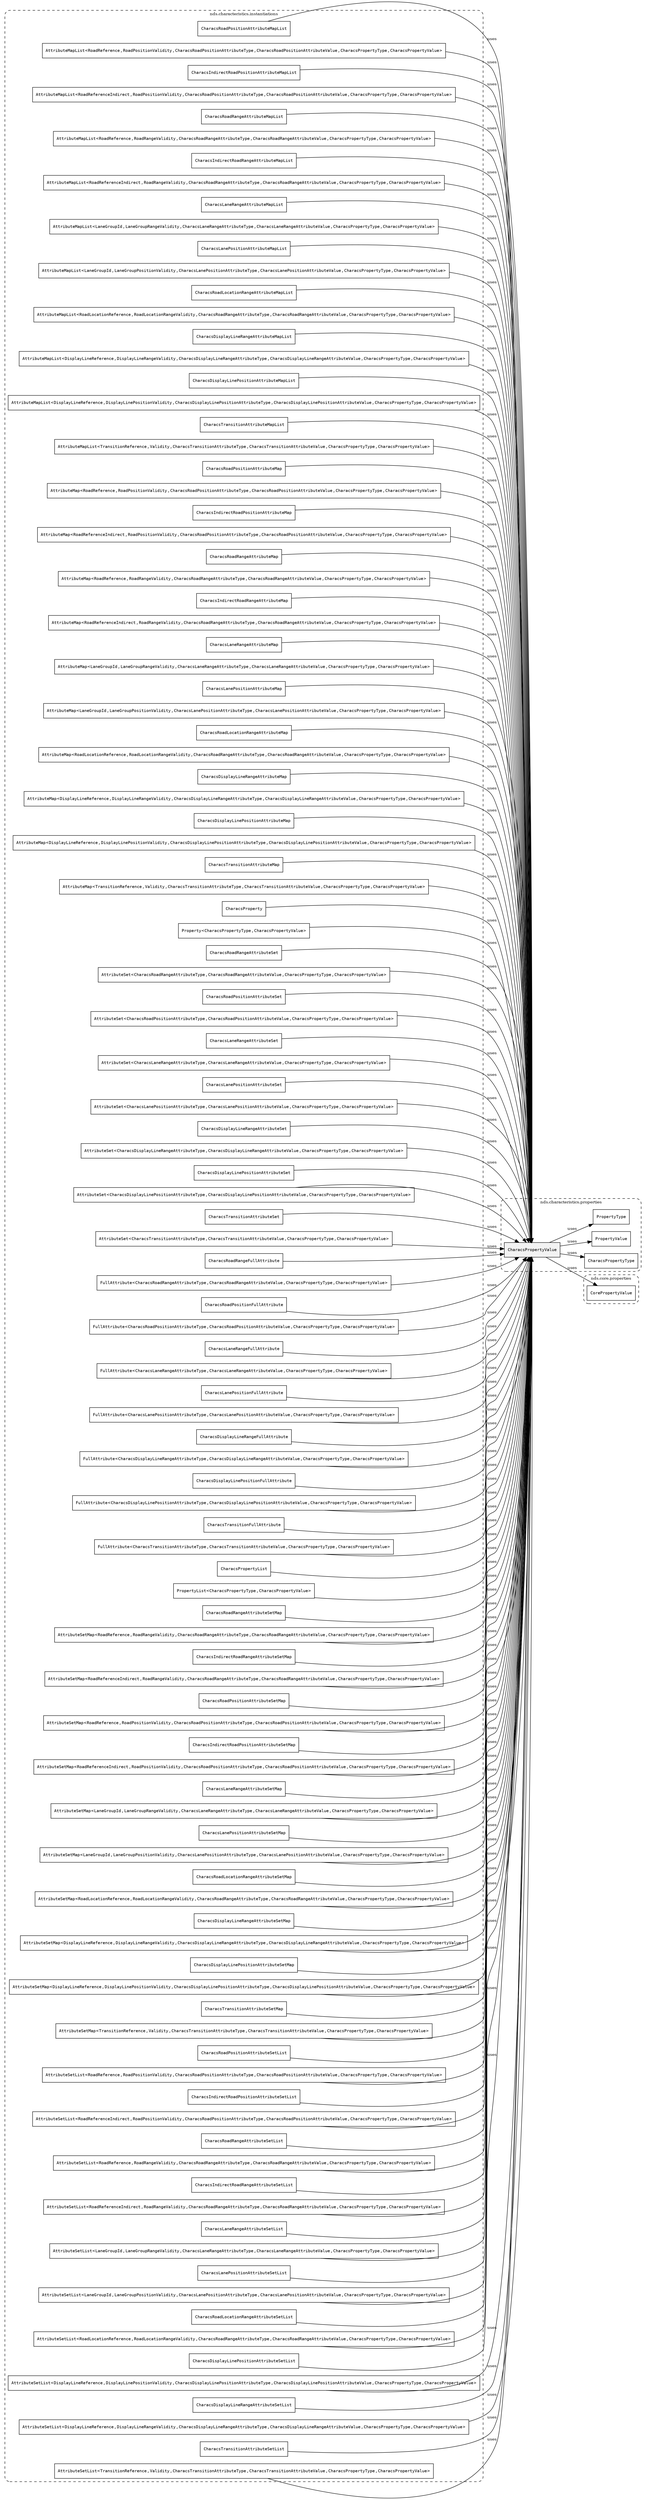 /**
 * This dot file creates symbol collaboration diagram for CharacsPropertyValue.
 */
digraph ZSERIO
{
    node [shape=box, fontsize=10];
    rankdir="LR";
    fontsize=10;
    tooltip="CharacsPropertyValue collaboration diagram";

    subgraph "cluster_nds.characteristics.properties"
    {
        style="dashed, rounded";
        label="nds.characteristics.properties";
        tooltip="Package nds.characteristics.properties";
        href="../../../content/packages/nds.characteristics.properties.html#Package-nds-characteristics-properties";
        target="_parent";

        "CharacsPropertyValue" [style="filled", fillcolor="#0000000D", target="_parent", label=<<font face="monospace"><table align="center" border="0" cellspacing="0" cellpadding="0"><tr><td href="../../../content/packages/nds.characteristics.properties.html#Structure-CharacsPropertyValue" title="Structure defined in nds.characteristics.properties">CharacsPropertyValue</td></tr></table></font>>];
        "CharacsPropertyType" [target="_parent", label=<<font face="monospace"><table align="center" border="0" cellspacing="0" cellpadding="0"><tr><td href="../../../content/packages/nds.characteristics.properties.html#Structure-CharacsPropertyType" title="Structure defined in nds.characteristics.properties">CharacsPropertyType</td></tr></table></font>>];
        "PropertyValue" [target="_parent", label=<<font face="monospace"><table align="center" border="0" cellspacing="0" cellpadding="0"><tr><td href="../../../content/packages/nds.characteristics.properties.html#Choice-PropertyValue" title="Choice defined in nds.characteristics.properties">PropertyValue</td></tr></table></font>>];
        "PropertyType" [target="_parent", label=<<font face="monospace"><table align="center" border="0" cellspacing="0" cellpadding="0"><tr><td href="../../../content/packages/nds.characteristics.properties.html#Enum-PropertyType" title="Enum defined in nds.characteristics.properties">PropertyType</td></tr></table></font>>];
    }

    subgraph "cluster_nds.core.properties"
    {
        style="dashed, rounded";
        label="nds.core.properties";
        tooltip="Package nds.core.properties";
        href="../../../content/packages/nds.core.properties.html#Package-nds-core-properties";
        target="_parent";

        "CorePropertyValue" [target="_parent", label=<<font face="monospace"><table align="center" border="0" cellspacing="0" cellpadding="0"><tr><td href="../../../content/packages/nds.core.properties.html#Choice-CorePropertyValue" title="Choice defined in nds.core.properties">CorePropertyValue</td></tr></table></font>>];
    }

    subgraph "cluster_nds.characteristics.instantiations"
    {
        style="dashed, rounded";
        label="nds.characteristics.instantiations";
        tooltip="Package nds.characteristics.instantiations";
        href="../../../content/packages/nds.characteristics.instantiations.html#Package-nds-characteristics-instantiations";
        target="_parent";

        "CharacsRoadPositionAttributeMapList" [target="_parent", label=<<font face="monospace"><table align="center" border="0" cellspacing="0" cellpadding="0"><tr><td href="../../../content/packages/nds.characteristics.instantiations.html#InstantiateType-CharacsRoadPositionAttributeMapList" title="InstantiateType defined in nds.characteristics.instantiations">CharacsRoadPositionAttributeMapList</td></tr></table></font>>];
        "AttributeMapList&lt;RoadReference,RoadPositionValidity,CharacsRoadPositionAttributeType,CharacsRoadPositionAttributeValue,CharacsPropertyType,CharacsPropertyValue&gt;" [target="_parent", label=<<font face="monospace"><table align="center" border="0" cellspacing="0" cellpadding="0"><tr><td href="../../../content/packages/nds.core.attributemap.html#Structure-AttributeMapList" title="Structure defined in nds.core.attributemap">AttributeMapList</td><td>&lt;</td><td><table align="center" border="0" cellspacing="0" cellpadding="0"><tr><td href="../../../content/packages/nds.road.reference.types.html#Structure-RoadReference" title="Structure defined in nds.road.reference.types">RoadReference</td></tr></table></td><td>,</td><td><table align="center" border="0" cellspacing="0" cellpadding="0"><tr><td href="../../../content/packages/nds.road.reference.types.html#Structure-RoadPositionValidity" title="Structure defined in nds.road.reference.types">RoadPositionValidity</td></tr></table></td><td>,</td><td><table align="center" border="0" cellspacing="0" cellpadding="0"><tr><td href="../../../content/packages/nds.characteristics.attributes.html#Enum-CharacsRoadPositionAttributeType" title="Enum defined in nds.characteristics.attributes">CharacsRoadPositionAttributeType</td></tr></table></td><td>,</td><td><table align="center" border="0" cellspacing="0" cellpadding="0"><tr><td href="../../../content/packages/nds.characteristics.attributes.html#Choice-CharacsRoadPositionAttributeValue" title="Choice defined in nds.characteristics.attributes">CharacsRoadPositionAttributeValue</td></tr></table></td><td>,</td><td><table align="center" border="0" cellspacing="0" cellpadding="0"><tr><td href="../../../content/packages/nds.characteristics.properties.html#Structure-CharacsPropertyType" title="Structure defined in nds.characteristics.properties">CharacsPropertyType</td></tr></table></td><td>,</td><td><table align="center" border="0" cellspacing="0" cellpadding="0"><tr><td href="../../../content/packages/nds.characteristics.properties.html#Structure-CharacsPropertyValue" title="Structure defined in nds.characteristics.properties">CharacsPropertyValue</td></tr></table></td><td>&gt;</td></tr></table></font>>];
        "CharacsIndirectRoadPositionAttributeMapList" [target="_parent", label=<<font face="monospace"><table align="center" border="0" cellspacing="0" cellpadding="0"><tr><td href="../../../content/packages/nds.characteristics.instantiations.html#InstantiateType-CharacsIndirectRoadPositionAttributeMapList" title="InstantiateType defined in nds.characteristics.instantiations">CharacsIndirectRoadPositionAttributeMapList</td></tr></table></font>>];
        "AttributeMapList&lt;RoadReferenceIndirect,RoadPositionValidity,CharacsRoadPositionAttributeType,CharacsRoadPositionAttributeValue,CharacsPropertyType,CharacsPropertyValue&gt;" [target="_parent", label=<<font face="monospace"><table align="center" border="0" cellspacing="0" cellpadding="0"><tr><td href="../../../content/packages/nds.core.attributemap.html#Structure-AttributeMapList" title="Structure defined in nds.core.attributemap">AttributeMapList</td><td>&lt;</td><td><table align="center" border="0" cellspacing="0" cellpadding="0"><tr><td href="../../../content/packages/nds.road.reference.types.html#Structure-RoadReferenceIndirect" title="Structure defined in nds.road.reference.types">RoadReferenceIndirect</td></tr></table></td><td>,</td><td><table align="center" border="0" cellspacing="0" cellpadding="0"><tr><td href="../../../content/packages/nds.road.reference.types.html#Structure-RoadPositionValidity" title="Structure defined in nds.road.reference.types">RoadPositionValidity</td></tr></table></td><td>,</td><td><table align="center" border="0" cellspacing="0" cellpadding="0"><tr><td href="../../../content/packages/nds.characteristics.attributes.html#Enum-CharacsRoadPositionAttributeType" title="Enum defined in nds.characteristics.attributes">CharacsRoadPositionAttributeType</td></tr></table></td><td>,</td><td><table align="center" border="0" cellspacing="0" cellpadding="0"><tr><td href="../../../content/packages/nds.characteristics.attributes.html#Choice-CharacsRoadPositionAttributeValue" title="Choice defined in nds.characteristics.attributes">CharacsRoadPositionAttributeValue</td></tr></table></td><td>,</td><td><table align="center" border="0" cellspacing="0" cellpadding="0"><tr><td href="../../../content/packages/nds.characteristics.properties.html#Structure-CharacsPropertyType" title="Structure defined in nds.characteristics.properties">CharacsPropertyType</td></tr></table></td><td>,</td><td><table align="center" border="0" cellspacing="0" cellpadding="0"><tr><td href="../../../content/packages/nds.characteristics.properties.html#Structure-CharacsPropertyValue" title="Structure defined in nds.characteristics.properties">CharacsPropertyValue</td></tr></table></td><td>&gt;</td></tr></table></font>>];
        "CharacsRoadRangeAttributeMapList" [target="_parent", label=<<font face="monospace"><table align="center" border="0" cellspacing="0" cellpadding="0"><tr><td href="../../../content/packages/nds.characteristics.instantiations.html#InstantiateType-CharacsRoadRangeAttributeMapList" title="InstantiateType defined in nds.characteristics.instantiations">CharacsRoadRangeAttributeMapList</td></tr></table></font>>];
        "AttributeMapList&lt;RoadReference,RoadRangeValidity,CharacsRoadRangeAttributeType,CharacsRoadRangeAttributeValue,CharacsPropertyType,CharacsPropertyValue&gt;" [target="_parent", label=<<font face="monospace"><table align="center" border="0" cellspacing="0" cellpadding="0"><tr><td href="../../../content/packages/nds.core.attributemap.html#Structure-AttributeMapList" title="Structure defined in nds.core.attributemap">AttributeMapList</td><td>&lt;</td><td><table align="center" border="0" cellspacing="0" cellpadding="0"><tr><td href="../../../content/packages/nds.road.reference.types.html#Structure-RoadReference" title="Structure defined in nds.road.reference.types">RoadReference</td></tr></table></td><td>,</td><td><table align="center" border="0" cellspacing="0" cellpadding="0"><tr><td href="../../../content/packages/nds.road.reference.types.html#Structure-RoadRangeValidity" title="Structure defined in nds.road.reference.types">RoadRangeValidity</td></tr></table></td><td>,</td><td><table align="center" border="0" cellspacing="0" cellpadding="0"><tr><td href="../../../content/packages/nds.characteristics.attributes.html#Enum-CharacsRoadRangeAttributeType" title="Enum defined in nds.characteristics.attributes">CharacsRoadRangeAttributeType</td></tr></table></td><td>,</td><td><table align="center" border="0" cellspacing="0" cellpadding="0"><tr><td href="../../../content/packages/nds.characteristics.attributes.html#Choice-CharacsRoadRangeAttributeValue" title="Choice defined in nds.characteristics.attributes">CharacsRoadRangeAttributeValue</td></tr></table></td><td>,</td><td><table align="center" border="0" cellspacing="0" cellpadding="0"><tr><td href="../../../content/packages/nds.characteristics.properties.html#Structure-CharacsPropertyType" title="Structure defined in nds.characteristics.properties">CharacsPropertyType</td></tr></table></td><td>,</td><td><table align="center" border="0" cellspacing="0" cellpadding="0"><tr><td href="../../../content/packages/nds.characteristics.properties.html#Structure-CharacsPropertyValue" title="Structure defined in nds.characteristics.properties">CharacsPropertyValue</td></tr></table></td><td>&gt;</td></tr></table></font>>];
        "CharacsIndirectRoadRangeAttributeMapList" [target="_parent", label=<<font face="monospace"><table align="center" border="0" cellspacing="0" cellpadding="0"><tr><td href="../../../content/packages/nds.characteristics.instantiations.html#InstantiateType-CharacsIndirectRoadRangeAttributeMapList" title="InstantiateType defined in nds.characteristics.instantiations">CharacsIndirectRoadRangeAttributeMapList</td></tr></table></font>>];
        "AttributeMapList&lt;RoadReferenceIndirect,RoadRangeValidity,CharacsRoadRangeAttributeType,CharacsRoadRangeAttributeValue,CharacsPropertyType,CharacsPropertyValue&gt;" [target="_parent", label=<<font face="monospace"><table align="center" border="0" cellspacing="0" cellpadding="0"><tr><td href="../../../content/packages/nds.core.attributemap.html#Structure-AttributeMapList" title="Structure defined in nds.core.attributemap">AttributeMapList</td><td>&lt;</td><td><table align="center" border="0" cellspacing="0" cellpadding="0"><tr><td href="../../../content/packages/nds.road.reference.types.html#Structure-RoadReferenceIndirect" title="Structure defined in nds.road.reference.types">RoadReferenceIndirect</td></tr></table></td><td>,</td><td><table align="center" border="0" cellspacing="0" cellpadding="0"><tr><td href="../../../content/packages/nds.road.reference.types.html#Structure-RoadRangeValidity" title="Structure defined in nds.road.reference.types">RoadRangeValidity</td></tr></table></td><td>,</td><td><table align="center" border="0" cellspacing="0" cellpadding="0"><tr><td href="../../../content/packages/nds.characteristics.attributes.html#Enum-CharacsRoadRangeAttributeType" title="Enum defined in nds.characteristics.attributes">CharacsRoadRangeAttributeType</td></tr></table></td><td>,</td><td><table align="center" border="0" cellspacing="0" cellpadding="0"><tr><td href="../../../content/packages/nds.characteristics.attributes.html#Choice-CharacsRoadRangeAttributeValue" title="Choice defined in nds.characteristics.attributes">CharacsRoadRangeAttributeValue</td></tr></table></td><td>,</td><td><table align="center" border="0" cellspacing="0" cellpadding="0"><tr><td href="../../../content/packages/nds.characteristics.properties.html#Structure-CharacsPropertyType" title="Structure defined in nds.characteristics.properties">CharacsPropertyType</td></tr></table></td><td>,</td><td><table align="center" border="0" cellspacing="0" cellpadding="0"><tr><td href="../../../content/packages/nds.characteristics.properties.html#Structure-CharacsPropertyValue" title="Structure defined in nds.characteristics.properties">CharacsPropertyValue</td></tr></table></td><td>&gt;</td></tr></table></font>>];
        "CharacsLaneRangeAttributeMapList" [target="_parent", label=<<font face="monospace"><table align="center" border="0" cellspacing="0" cellpadding="0"><tr><td href="../../../content/packages/nds.characteristics.instantiations.html#InstantiateType-CharacsLaneRangeAttributeMapList" title="InstantiateType defined in nds.characteristics.instantiations">CharacsLaneRangeAttributeMapList</td></tr></table></font>>];
        "AttributeMapList&lt;LaneGroupId,LaneGroupRangeValidity,CharacsLaneRangeAttributeType,CharacsLaneRangeAttributeValue,CharacsPropertyType,CharacsPropertyValue&gt;" [target="_parent", label=<<font face="monospace"><table align="center" border="0" cellspacing="0" cellpadding="0"><tr><td href="../../../content/packages/nds.core.attributemap.html#Structure-AttributeMapList" title="Structure defined in nds.core.attributemap">AttributeMapList</td><td>&lt;</td><td><table align="center" border="0" cellspacing="0" cellpadding="0"><tr><td href="../../../content/packages/nds.lane.reference.types.html#Subtype-LaneGroupId" title="Subtype defined in nds.lane.reference.types">LaneGroupId</td></tr></table></td><td>,</td><td><table align="center" border="0" cellspacing="0" cellpadding="0"><tr><td href="../../../content/packages/nds.lane.reference.types.html#Structure-LaneGroupRangeValidity" title="Structure defined in nds.lane.reference.types">LaneGroupRangeValidity</td></tr></table></td><td>,</td><td><table align="center" border="0" cellspacing="0" cellpadding="0"><tr><td href="../../../content/packages/nds.characteristics.attributes.html#Enum-CharacsLaneRangeAttributeType" title="Enum defined in nds.characteristics.attributes">CharacsLaneRangeAttributeType</td></tr></table></td><td>,</td><td><table align="center" border="0" cellspacing="0" cellpadding="0"><tr><td href="../../../content/packages/nds.characteristics.attributes.html#Choice-CharacsLaneRangeAttributeValue" title="Choice defined in nds.characteristics.attributes">CharacsLaneRangeAttributeValue</td></tr></table></td><td>,</td><td><table align="center" border="0" cellspacing="0" cellpadding="0"><tr><td href="../../../content/packages/nds.characteristics.properties.html#Structure-CharacsPropertyType" title="Structure defined in nds.characteristics.properties">CharacsPropertyType</td></tr></table></td><td>,</td><td><table align="center" border="0" cellspacing="0" cellpadding="0"><tr><td href="../../../content/packages/nds.characteristics.properties.html#Structure-CharacsPropertyValue" title="Structure defined in nds.characteristics.properties">CharacsPropertyValue</td></tr></table></td><td>&gt;</td></tr></table></font>>];
        "CharacsLanePositionAttributeMapList" [target="_parent", label=<<font face="monospace"><table align="center" border="0" cellspacing="0" cellpadding="0"><tr><td href="../../../content/packages/nds.characteristics.instantiations.html#InstantiateType-CharacsLanePositionAttributeMapList" title="InstantiateType defined in nds.characteristics.instantiations">CharacsLanePositionAttributeMapList</td></tr></table></font>>];
        "AttributeMapList&lt;LaneGroupId,LaneGroupPositionValidity,CharacsLanePositionAttributeType,CharacsLanePositionAttributeValue,CharacsPropertyType,CharacsPropertyValue&gt;" [target="_parent", label=<<font face="monospace"><table align="center" border="0" cellspacing="0" cellpadding="0"><tr><td href="../../../content/packages/nds.core.attributemap.html#Structure-AttributeMapList" title="Structure defined in nds.core.attributemap">AttributeMapList</td><td>&lt;</td><td><table align="center" border="0" cellspacing="0" cellpadding="0"><tr><td href="../../../content/packages/nds.lane.reference.types.html#Subtype-LaneGroupId" title="Subtype defined in nds.lane.reference.types">LaneGroupId</td></tr></table></td><td>,</td><td><table align="center" border="0" cellspacing="0" cellpadding="0"><tr><td href="../../../content/packages/nds.lane.reference.types.html#Structure-LaneGroupPositionValidity" title="Structure defined in nds.lane.reference.types">LaneGroupPositionValidity</td></tr></table></td><td>,</td><td><table align="center" border="0" cellspacing="0" cellpadding="0"><tr><td href="../../../content/packages/nds.characteristics.attributes.html#Enum-CharacsLanePositionAttributeType" title="Enum defined in nds.characteristics.attributes">CharacsLanePositionAttributeType</td></tr></table></td><td>,</td><td><table align="center" border="0" cellspacing="0" cellpadding="0"><tr><td href="../../../content/packages/nds.characteristics.attributes.html#Choice-CharacsLanePositionAttributeValue" title="Choice defined in nds.characteristics.attributes">CharacsLanePositionAttributeValue</td></tr></table></td><td>,</td><td><table align="center" border="0" cellspacing="0" cellpadding="0"><tr><td href="../../../content/packages/nds.characteristics.properties.html#Structure-CharacsPropertyType" title="Structure defined in nds.characteristics.properties">CharacsPropertyType</td></tr></table></td><td>,</td><td><table align="center" border="0" cellspacing="0" cellpadding="0"><tr><td href="../../../content/packages/nds.characteristics.properties.html#Structure-CharacsPropertyValue" title="Structure defined in nds.characteristics.properties">CharacsPropertyValue</td></tr></table></td><td>&gt;</td></tr></table></font>>];
        "CharacsRoadLocationRangeAttributeMapList" [target="_parent", label=<<font face="monospace"><table align="center" border="0" cellspacing="0" cellpadding="0"><tr><td href="../../../content/packages/nds.characteristics.instantiations.html#InstantiateType-CharacsRoadLocationRangeAttributeMapList" title="InstantiateType defined in nds.characteristics.instantiations">CharacsRoadLocationRangeAttributeMapList</td></tr></table></font>>];
        "AttributeMapList&lt;RoadLocationReference,RoadLocationRangeValidity,CharacsRoadRangeAttributeType,CharacsRoadRangeAttributeValue,CharacsPropertyType,CharacsPropertyValue&gt;" [target="_parent", label=<<font face="monospace"><table align="center" border="0" cellspacing="0" cellpadding="0"><tr><td href="../../../content/packages/nds.core.attributemap.html#Structure-AttributeMapList" title="Structure defined in nds.core.attributemap">AttributeMapList</td><td>&lt;</td><td><table align="center" border="0" cellspacing="0" cellpadding="0"><tr><td href="../../../content/packages/nds.road.reference.location.html#Structure-RoadLocationReference" title="Structure defined in nds.road.reference.location">RoadLocationReference</td></tr></table></td><td>,</td><td><table align="center" border="0" cellspacing="0" cellpadding="0"><tr><td href="../../../content/packages/nds.road.reference.location.html#Structure-RoadLocationRangeValidity" title="Structure defined in nds.road.reference.location">RoadLocationRangeValidity</td></tr></table></td><td>,</td><td><table align="center" border="0" cellspacing="0" cellpadding="0"><tr><td href="../../../content/packages/nds.characteristics.attributes.html#Enum-CharacsRoadRangeAttributeType" title="Enum defined in nds.characteristics.attributes">CharacsRoadRangeAttributeType</td></tr></table></td><td>,</td><td><table align="center" border="0" cellspacing="0" cellpadding="0"><tr><td href="../../../content/packages/nds.characteristics.attributes.html#Choice-CharacsRoadRangeAttributeValue" title="Choice defined in nds.characteristics.attributes">CharacsRoadRangeAttributeValue</td></tr></table></td><td>,</td><td><table align="center" border="0" cellspacing="0" cellpadding="0"><tr><td href="../../../content/packages/nds.characteristics.properties.html#Structure-CharacsPropertyType" title="Structure defined in nds.characteristics.properties">CharacsPropertyType</td></tr></table></td><td>,</td><td><table align="center" border="0" cellspacing="0" cellpadding="0"><tr><td href="../../../content/packages/nds.characteristics.properties.html#Structure-CharacsPropertyValue" title="Structure defined in nds.characteristics.properties">CharacsPropertyValue</td></tr></table></td><td>&gt;</td></tr></table></font>>];
        "CharacsDisplayLineRangeAttributeMapList" [target="_parent", label=<<font face="monospace"><table align="center" border="0" cellspacing="0" cellpadding="0"><tr><td href="../../../content/packages/nds.characteristics.instantiations.html#InstantiateType-CharacsDisplayLineRangeAttributeMapList" title="InstantiateType defined in nds.characteristics.instantiations">CharacsDisplayLineRangeAttributeMapList</td></tr></table></font>>];
        "AttributeMapList&lt;DisplayLineReference,DisplayLineRangeValidity,CharacsDisplayLineRangeAttributeType,CharacsDisplayLineRangeAttributeValue,CharacsPropertyType,CharacsPropertyValue&gt;" [target="_parent", label=<<font face="monospace"><table align="center" border="0" cellspacing="0" cellpadding="0"><tr><td href="../../../content/packages/nds.core.attributemap.html#Structure-AttributeMapList" title="Structure defined in nds.core.attributemap">AttributeMapList</td><td>&lt;</td><td><table align="center" border="0" cellspacing="0" cellpadding="0"><tr><td href="../../../content/packages/nds.display.reference.types.html#Structure-DisplayLineReference" title="Structure defined in nds.display.reference.types">DisplayLineReference</td></tr></table></td><td>,</td><td><table align="center" border="0" cellspacing="0" cellpadding="0"><tr><td href="../../../content/packages/nds.display.reference.types.html#Structure-DisplayLineRangeValidity" title="Structure defined in nds.display.reference.types">DisplayLineRangeValidity</td></tr></table></td><td>,</td><td><table align="center" border="0" cellspacing="0" cellpadding="0"><tr><td href="../../../content/packages/nds.characteristics.attributes.html#Enum-CharacsDisplayLineRangeAttributeType" title="Enum defined in nds.characteristics.attributes">CharacsDisplayLineRangeAttributeType</td></tr></table></td><td>,</td><td><table align="center" border="0" cellspacing="0" cellpadding="0"><tr><td href="../../../content/packages/nds.characteristics.attributes.html#Choice-CharacsDisplayLineRangeAttributeValue" title="Choice defined in nds.characteristics.attributes">CharacsDisplayLineRangeAttributeValue</td></tr></table></td><td>,</td><td><table align="center" border="0" cellspacing="0" cellpadding="0"><tr><td href="../../../content/packages/nds.characteristics.properties.html#Structure-CharacsPropertyType" title="Structure defined in nds.characteristics.properties">CharacsPropertyType</td></tr></table></td><td>,</td><td><table align="center" border="0" cellspacing="0" cellpadding="0"><tr><td href="../../../content/packages/nds.characteristics.properties.html#Structure-CharacsPropertyValue" title="Structure defined in nds.characteristics.properties">CharacsPropertyValue</td></tr></table></td><td>&gt;</td></tr></table></font>>];
        "CharacsDisplayLinePositionAttributeMapList" [target="_parent", label=<<font face="monospace"><table align="center" border="0" cellspacing="0" cellpadding="0"><tr><td href="../../../content/packages/nds.characteristics.instantiations.html#InstantiateType-CharacsDisplayLinePositionAttributeMapList" title="InstantiateType defined in nds.characteristics.instantiations">CharacsDisplayLinePositionAttributeMapList</td></tr></table></font>>];
        "AttributeMapList&lt;DisplayLineReference,DisplayLinePositionValidity,CharacsDisplayLinePositionAttributeType,CharacsDisplayLinePositionAttributeValue,CharacsPropertyType,CharacsPropertyValue&gt;" [target="_parent", label=<<font face="monospace"><table align="center" border="0" cellspacing="0" cellpadding="0"><tr><td href="../../../content/packages/nds.core.attributemap.html#Structure-AttributeMapList" title="Structure defined in nds.core.attributemap">AttributeMapList</td><td>&lt;</td><td><table align="center" border="0" cellspacing="0" cellpadding="0"><tr><td href="../../../content/packages/nds.display.reference.types.html#Structure-DisplayLineReference" title="Structure defined in nds.display.reference.types">DisplayLineReference</td></tr></table></td><td>,</td><td><table align="center" border="0" cellspacing="0" cellpadding="0"><tr><td href="../../../content/packages/nds.display.reference.types.html#Structure-DisplayLinePositionValidity" title="Structure defined in nds.display.reference.types">DisplayLinePositionValidity</td></tr></table></td><td>,</td><td><table align="center" border="0" cellspacing="0" cellpadding="0"><tr><td href="../../../content/packages/nds.characteristics.attributes.html#Enum-CharacsDisplayLinePositionAttributeType" title="Enum defined in nds.characteristics.attributes">CharacsDisplayLinePositionAttributeType</td></tr></table></td><td>,</td><td><table align="center" border="0" cellspacing="0" cellpadding="0"><tr><td href="../../../content/packages/nds.characteristics.attributes.html#Choice-CharacsDisplayLinePositionAttributeValue" title="Choice defined in nds.characteristics.attributes">CharacsDisplayLinePositionAttributeValue</td></tr></table></td><td>,</td><td><table align="center" border="0" cellspacing="0" cellpadding="0"><tr><td href="../../../content/packages/nds.characteristics.properties.html#Structure-CharacsPropertyType" title="Structure defined in nds.characteristics.properties">CharacsPropertyType</td></tr></table></td><td>,</td><td><table align="center" border="0" cellspacing="0" cellpadding="0"><tr><td href="../../../content/packages/nds.characteristics.properties.html#Structure-CharacsPropertyValue" title="Structure defined in nds.characteristics.properties">CharacsPropertyValue</td></tr></table></td><td>&gt;</td></tr></table></font>>];
        "CharacsTransitionAttributeMapList" [target="_parent", label=<<font face="monospace"><table align="center" border="0" cellspacing="0" cellpadding="0"><tr><td href="../../../content/packages/nds.characteristics.instantiations.html#InstantiateType-CharacsTransitionAttributeMapList" title="InstantiateType defined in nds.characteristics.instantiations">CharacsTransitionAttributeMapList</td></tr></table></font>>];
        "AttributeMapList&lt;TransitionReference,Validity,CharacsTransitionAttributeType,CharacsTransitionAttributeValue,CharacsPropertyType,CharacsPropertyValue&gt;" [target="_parent", label=<<font face="monospace"><table align="center" border="0" cellspacing="0" cellpadding="0"><tr><td href="../../../content/packages/nds.core.attributemap.html#Structure-AttributeMapList" title="Structure defined in nds.core.attributemap">AttributeMapList</td><td>&lt;</td><td><table align="center" border="0" cellspacing="0" cellpadding="0"><tr><td href="../../../content/packages/nds.road.reference.types.html#Structure-TransitionReference" title="Structure defined in nds.road.reference.types">TransitionReference</td></tr></table></td><td>,</td><td><table align="center" border="0" cellspacing="0" cellpadding="0"><tr><td href="../../../content/packages/nds.core.attributemap.html#Structure-Validity" title="Structure defined in nds.core.attributemap">Validity</td></tr></table></td><td>,</td><td><table align="center" border="0" cellspacing="0" cellpadding="0"><tr><td href="../../../content/packages/nds.characteristics.attributes.html#Enum-CharacsTransitionAttributeType" title="Enum defined in nds.characteristics.attributes">CharacsTransitionAttributeType</td></tr></table></td><td>,</td><td><table align="center" border="0" cellspacing="0" cellpadding="0"><tr><td href="../../../content/packages/nds.characteristics.attributes.html#Choice-CharacsTransitionAttributeValue" title="Choice defined in nds.characteristics.attributes">CharacsTransitionAttributeValue</td></tr></table></td><td>,</td><td><table align="center" border="0" cellspacing="0" cellpadding="0"><tr><td href="../../../content/packages/nds.characteristics.properties.html#Structure-CharacsPropertyType" title="Structure defined in nds.characteristics.properties">CharacsPropertyType</td></tr></table></td><td>,</td><td><table align="center" border="0" cellspacing="0" cellpadding="0"><tr><td href="../../../content/packages/nds.characteristics.properties.html#Structure-CharacsPropertyValue" title="Structure defined in nds.characteristics.properties">CharacsPropertyValue</td></tr></table></td><td>&gt;</td></tr></table></font>>];
        "CharacsRoadPositionAttributeMap" [target="_parent", label=<<font face="monospace"><table align="center" border="0" cellspacing="0" cellpadding="0"><tr><td href="../../../content/packages/nds.characteristics.instantiations.html#InstantiateType-CharacsRoadPositionAttributeMap" title="InstantiateType defined in nds.characteristics.instantiations">CharacsRoadPositionAttributeMap</td></tr></table></font>>];
        "AttributeMap&lt;RoadReference,RoadPositionValidity,CharacsRoadPositionAttributeType,CharacsRoadPositionAttributeValue,CharacsPropertyType,CharacsPropertyValue&gt;" [target="_parent", label=<<font face="monospace"><table align="center" border="0" cellspacing="0" cellpadding="0"><tr><td href="../../../content/packages/nds.core.attributemap.html#Structure-AttributeMap" title="Structure defined in nds.core.attributemap">AttributeMap</td><td>&lt;</td><td><table align="center" border="0" cellspacing="0" cellpadding="0"><tr><td href="../../../content/packages/nds.road.reference.types.html#Structure-RoadReference" title="Structure defined in nds.road.reference.types">RoadReference</td></tr></table></td><td>,</td><td><table align="center" border="0" cellspacing="0" cellpadding="0"><tr><td href="../../../content/packages/nds.road.reference.types.html#Structure-RoadPositionValidity" title="Structure defined in nds.road.reference.types">RoadPositionValidity</td></tr></table></td><td>,</td><td><table align="center" border="0" cellspacing="0" cellpadding="0"><tr><td href="../../../content/packages/nds.characteristics.attributes.html#Enum-CharacsRoadPositionAttributeType" title="Enum defined in nds.characteristics.attributes">CharacsRoadPositionAttributeType</td></tr></table></td><td>,</td><td><table align="center" border="0" cellspacing="0" cellpadding="0"><tr><td href="../../../content/packages/nds.characteristics.attributes.html#Choice-CharacsRoadPositionAttributeValue" title="Choice defined in nds.characteristics.attributes">CharacsRoadPositionAttributeValue</td></tr></table></td><td>,</td><td><table align="center" border="0" cellspacing="0" cellpadding="0"><tr><td href="../../../content/packages/nds.characteristics.properties.html#Structure-CharacsPropertyType" title="Structure defined in nds.characteristics.properties">CharacsPropertyType</td></tr></table></td><td>,</td><td><table align="center" border="0" cellspacing="0" cellpadding="0"><tr><td href="../../../content/packages/nds.characteristics.properties.html#Structure-CharacsPropertyValue" title="Structure defined in nds.characteristics.properties">CharacsPropertyValue</td></tr></table></td><td>&gt;</td></tr></table></font>>];
        "CharacsIndirectRoadPositionAttributeMap" [target="_parent", label=<<font face="monospace"><table align="center" border="0" cellspacing="0" cellpadding="0"><tr><td href="../../../content/packages/nds.characteristics.instantiations.html#InstantiateType-CharacsIndirectRoadPositionAttributeMap" title="InstantiateType defined in nds.characteristics.instantiations">CharacsIndirectRoadPositionAttributeMap</td></tr></table></font>>];
        "AttributeMap&lt;RoadReferenceIndirect,RoadPositionValidity,CharacsRoadPositionAttributeType,CharacsRoadPositionAttributeValue,CharacsPropertyType,CharacsPropertyValue&gt;" [target="_parent", label=<<font face="monospace"><table align="center" border="0" cellspacing="0" cellpadding="0"><tr><td href="../../../content/packages/nds.core.attributemap.html#Structure-AttributeMap" title="Structure defined in nds.core.attributemap">AttributeMap</td><td>&lt;</td><td><table align="center" border="0" cellspacing="0" cellpadding="0"><tr><td href="../../../content/packages/nds.road.reference.types.html#Structure-RoadReferenceIndirect" title="Structure defined in nds.road.reference.types">RoadReferenceIndirect</td></tr></table></td><td>,</td><td><table align="center" border="0" cellspacing="0" cellpadding="0"><tr><td href="../../../content/packages/nds.road.reference.types.html#Structure-RoadPositionValidity" title="Structure defined in nds.road.reference.types">RoadPositionValidity</td></tr></table></td><td>,</td><td><table align="center" border="0" cellspacing="0" cellpadding="0"><tr><td href="../../../content/packages/nds.characteristics.attributes.html#Enum-CharacsRoadPositionAttributeType" title="Enum defined in nds.characteristics.attributes">CharacsRoadPositionAttributeType</td></tr></table></td><td>,</td><td><table align="center" border="0" cellspacing="0" cellpadding="0"><tr><td href="../../../content/packages/nds.characteristics.attributes.html#Choice-CharacsRoadPositionAttributeValue" title="Choice defined in nds.characteristics.attributes">CharacsRoadPositionAttributeValue</td></tr></table></td><td>,</td><td><table align="center" border="0" cellspacing="0" cellpadding="0"><tr><td href="../../../content/packages/nds.characteristics.properties.html#Structure-CharacsPropertyType" title="Structure defined in nds.characteristics.properties">CharacsPropertyType</td></tr></table></td><td>,</td><td><table align="center" border="0" cellspacing="0" cellpadding="0"><tr><td href="../../../content/packages/nds.characteristics.properties.html#Structure-CharacsPropertyValue" title="Structure defined in nds.characteristics.properties">CharacsPropertyValue</td></tr></table></td><td>&gt;</td></tr></table></font>>];
        "CharacsRoadRangeAttributeMap" [target="_parent", label=<<font face="monospace"><table align="center" border="0" cellspacing="0" cellpadding="0"><tr><td href="../../../content/packages/nds.characteristics.instantiations.html#InstantiateType-CharacsRoadRangeAttributeMap" title="InstantiateType defined in nds.characteristics.instantiations">CharacsRoadRangeAttributeMap</td></tr></table></font>>];
        "AttributeMap&lt;RoadReference,RoadRangeValidity,CharacsRoadRangeAttributeType,CharacsRoadRangeAttributeValue,CharacsPropertyType,CharacsPropertyValue&gt;" [target="_parent", label=<<font face="monospace"><table align="center" border="0" cellspacing="0" cellpadding="0"><tr><td href="../../../content/packages/nds.core.attributemap.html#Structure-AttributeMap" title="Structure defined in nds.core.attributemap">AttributeMap</td><td>&lt;</td><td><table align="center" border="0" cellspacing="0" cellpadding="0"><tr><td href="../../../content/packages/nds.road.reference.types.html#Structure-RoadReference" title="Structure defined in nds.road.reference.types">RoadReference</td></tr></table></td><td>,</td><td><table align="center" border="0" cellspacing="0" cellpadding="0"><tr><td href="../../../content/packages/nds.road.reference.types.html#Structure-RoadRangeValidity" title="Structure defined in nds.road.reference.types">RoadRangeValidity</td></tr></table></td><td>,</td><td><table align="center" border="0" cellspacing="0" cellpadding="0"><tr><td href="../../../content/packages/nds.characteristics.attributes.html#Enum-CharacsRoadRangeAttributeType" title="Enum defined in nds.characteristics.attributes">CharacsRoadRangeAttributeType</td></tr></table></td><td>,</td><td><table align="center" border="0" cellspacing="0" cellpadding="0"><tr><td href="../../../content/packages/nds.characteristics.attributes.html#Choice-CharacsRoadRangeAttributeValue" title="Choice defined in nds.characteristics.attributes">CharacsRoadRangeAttributeValue</td></tr></table></td><td>,</td><td><table align="center" border="0" cellspacing="0" cellpadding="0"><tr><td href="../../../content/packages/nds.characteristics.properties.html#Structure-CharacsPropertyType" title="Structure defined in nds.characteristics.properties">CharacsPropertyType</td></tr></table></td><td>,</td><td><table align="center" border="0" cellspacing="0" cellpadding="0"><tr><td href="../../../content/packages/nds.characteristics.properties.html#Structure-CharacsPropertyValue" title="Structure defined in nds.characteristics.properties">CharacsPropertyValue</td></tr></table></td><td>&gt;</td></tr></table></font>>];
        "CharacsIndirectRoadRangeAttributeMap" [target="_parent", label=<<font face="monospace"><table align="center" border="0" cellspacing="0" cellpadding="0"><tr><td href="../../../content/packages/nds.characteristics.instantiations.html#InstantiateType-CharacsIndirectRoadRangeAttributeMap" title="InstantiateType defined in nds.characteristics.instantiations">CharacsIndirectRoadRangeAttributeMap</td></tr></table></font>>];
        "AttributeMap&lt;RoadReferenceIndirect,RoadRangeValidity,CharacsRoadRangeAttributeType,CharacsRoadRangeAttributeValue,CharacsPropertyType,CharacsPropertyValue&gt;" [target="_parent", label=<<font face="monospace"><table align="center" border="0" cellspacing="0" cellpadding="0"><tr><td href="../../../content/packages/nds.core.attributemap.html#Structure-AttributeMap" title="Structure defined in nds.core.attributemap">AttributeMap</td><td>&lt;</td><td><table align="center" border="0" cellspacing="0" cellpadding="0"><tr><td href="../../../content/packages/nds.road.reference.types.html#Structure-RoadReferenceIndirect" title="Structure defined in nds.road.reference.types">RoadReferenceIndirect</td></tr></table></td><td>,</td><td><table align="center" border="0" cellspacing="0" cellpadding="0"><tr><td href="../../../content/packages/nds.road.reference.types.html#Structure-RoadRangeValidity" title="Structure defined in nds.road.reference.types">RoadRangeValidity</td></tr></table></td><td>,</td><td><table align="center" border="0" cellspacing="0" cellpadding="0"><tr><td href="../../../content/packages/nds.characteristics.attributes.html#Enum-CharacsRoadRangeAttributeType" title="Enum defined in nds.characteristics.attributes">CharacsRoadRangeAttributeType</td></tr></table></td><td>,</td><td><table align="center" border="0" cellspacing="0" cellpadding="0"><tr><td href="../../../content/packages/nds.characteristics.attributes.html#Choice-CharacsRoadRangeAttributeValue" title="Choice defined in nds.characteristics.attributes">CharacsRoadRangeAttributeValue</td></tr></table></td><td>,</td><td><table align="center" border="0" cellspacing="0" cellpadding="0"><tr><td href="../../../content/packages/nds.characteristics.properties.html#Structure-CharacsPropertyType" title="Structure defined in nds.characteristics.properties">CharacsPropertyType</td></tr></table></td><td>,</td><td><table align="center" border="0" cellspacing="0" cellpadding="0"><tr><td href="../../../content/packages/nds.characteristics.properties.html#Structure-CharacsPropertyValue" title="Structure defined in nds.characteristics.properties">CharacsPropertyValue</td></tr></table></td><td>&gt;</td></tr></table></font>>];
        "CharacsLaneRangeAttributeMap" [target="_parent", label=<<font face="monospace"><table align="center" border="0" cellspacing="0" cellpadding="0"><tr><td href="../../../content/packages/nds.characteristics.instantiations.html#InstantiateType-CharacsLaneRangeAttributeMap" title="InstantiateType defined in nds.characteristics.instantiations">CharacsLaneRangeAttributeMap</td></tr></table></font>>];
        "AttributeMap&lt;LaneGroupId,LaneGroupRangeValidity,CharacsLaneRangeAttributeType,CharacsLaneRangeAttributeValue,CharacsPropertyType,CharacsPropertyValue&gt;" [target="_parent", label=<<font face="monospace"><table align="center" border="0" cellspacing="0" cellpadding="0"><tr><td href="../../../content/packages/nds.core.attributemap.html#Structure-AttributeMap" title="Structure defined in nds.core.attributemap">AttributeMap</td><td>&lt;</td><td><table align="center" border="0" cellspacing="0" cellpadding="0"><tr><td href="../../../content/packages/nds.lane.reference.types.html#Subtype-LaneGroupId" title="Subtype defined in nds.lane.reference.types">LaneGroupId</td></tr></table></td><td>,</td><td><table align="center" border="0" cellspacing="0" cellpadding="0"><tr><td href="../../../content/packages/nds.lane.reference.types.html#Structure-LaneGroupRangeValidity" title="Structure defined in nds.lane.reference.types">LaneGroupRangeValidity</td></tr></table></td><td>,</td><td><table align="center" border="0" cellspacing="0" cellpadding="0"><tr><td href="../../../content/packages/nds.characteristics.attributes.html#Enum-CharacsLaneRangeAttributeType" title="Enum defined in nds.characteristics.attributes">CharacsLaneRangeAttributeType</td></tr></table></td><td>,</td><td><table align="center" border="0" cellspacing="0" cellpadding="0"><tr><td href="../../../content/packages/nds.characteristics.attributes.html#Choice-CharacsLaneRangeAttributeValue" title="Choice defined in nds.characteristics.attributes">CharacsLaneRangeAttributeValue</td></tr></table></td><td>,</td><td><table align="center" border="0" cellspacing="0" cellpadding="0"><tr><td href="../../../content/packages/nds.characteristics.properties.html#Structure-CharacsPropertyType" title="Structure defined in nds.characteristics.properties">CharacsPropertyType</td></tr></table></td><td>,</td><td><table align="center" border="0" cellspacing="0" cellpadding="0"><tr><td href="../../../content/packages/nds.characteristics.properties.html#Structure-CharacsPropertyValue" title="Structure defined in nds.characteristics.properties">CharacsPropertyValue</td></tr></table></td><td>&gt;</td></tr></table></font>>];
        "CharacsLanePositionAttributeMap" [target="_parent", label=<<font face="monospace"><table align="center" border="0" cellspacing="0" cellpadding="0"><tr><td href="../../../content/packages/nds.characteristics.instantiations.html#InstantiateType-CharacsLanePositionAttributeMap" title="InstantiateType defined in nds.characteristics.instantiations">CharacsLanePositionAttributeMap</td></tr></table></font>>];
        "AttributeMap&lt;LaneGroupId,LaneGroupPositionValidity,CharacsLanePositionAttributeType,CharacsLanePositionAttributeValue,CharacsPropertyType,CharacsPropertyValue&gt;" [target="_parent", label=<<font face="monospace"><table align="center" border="0" cellspacing="0" cellpadding="0"><tr><td href="../../../content/packages/nds.core.attributemap.html#Structure-AttributeMap" title="Structure defined in nds.core.attributemap">AttributeMap</td><td>&lt;</td><td><table align="center" border="0" cellspacing="0" cellpadding="0"><tr><td href="../../../content/packages/nds.lane.reference.types.html#Subtype-LaneGroupId" title="Subtype defined in nds.lane.reference.types">LaneGroupId</td></tr></table></td><td>,</td><td><table align="center" border="0" cellspacing="0" cellpadding="0"><tr><td href="../../../content/packages/nds.lane.reference.types.html#Structure-LaneGroupPositionValidity" title="Structure defined in nds.lane.reference.types">LaneGroupPositionValidity</td></tr></table></td><td>,</td><td><table align="center" border="0" cellspacing="0" cellpadding="0"><tr><td href="../../../content/packages/nds.characteristics.attributes.html#Enum-CharacsLanePositionAttributeType" title="Enum defined in nds.characteristics.attributes">CharacsLanePositionAttributeType</td></tr></table></td><td>,</td><td><table align="center" border="0" cellspacing="0" cellpadding="0"><tr><td href="../../../content/packages/nds.characteristics.attributes.html#Choice-CharacsLanePositionAttributeValue" title="Choice defined in nds.characteristics.attributes">CharacsLanePositionAttributeValue</td></tr></table></td><td>,</td><td><table align="center" border="0" cellspacing="0" cellpadding="0"><tr><td href="../../../content/packages/nds.characteristics.properties.html#Structure-CharacsPropertyType" title="Structure defined in nds.characteristics.properties">CharacsPropertyType</td></tr></table></td><td>,</td><td><table align="center" border="0" cellspacing="0" cellpadding="0"><tr><td href="../../../content/packages/nds.characteristics.properties.html#Structure-CharacsPropertyValue" title="Structure defined in nds.characteristics.properties">CharacsPropertyValue</td></tr></table></td><td>&gt;</td></tr></table></font>>];
        "CharacsRoadLocationRangeAttributeMap" [target="_parent", label=<<font face="monospace"><table align="center" border="0" cellspacing="0" cellpadding="0"><tr><td href="../../../content/packages/nds.characteristics.instantiations.html#InstantiateType-CharacsRoadLocationRangeAttributeMap" title="InstantiateType defined in nds.characteristics.instantiations">CharacsRoadLocationRangeAttributeMap</td></tr></table></font>>];
        "AttributeMap&lt;RoadLocationReference,RoadLocationRangeValidity,CharacsRoadRangeAttributeType,CharacsRoadRangeAttributeValue,CharacsPropertyType,CharacsPropertyValue&gt;" [target="_parent", label=<<font face="monospace"><table align="center" border="0" cellspacing="0" cellpadding="0"><tr><td href="../../../content/packages/nds.core.attributemap.html#Structure-AttributeMap" title="Structure defined in nds.core.attributemap">AttributeMap</td><td>&lt;</td><td><table align="center" border="0" cellspacing="0" cellpadding="0"><tr><td href="../../../content/packages/nds.road.reference.location.html#Structure-RoadLocationReference" title="Structure defined in nds.road.reference.location">RoadLocationReference</td></tr></table></td><td>,</td><td><table align="center" border="0" cellspacing="0" cellpadding="0"><tr><td href="../../../content/packages/nds.road.reference.location.html#Structure-RoadLocationRangeValidity" title="Structure defined in nds.road.reference.location">RoadLocationRangeValidity</td></tr></table></td><td>,</td><td><table align="center" border="0" cellspacing="0" cellpadding="0"><tr><td href="../../../content/packages/nds.characteristics.attributes.html#Enum-CharacsRoadRangeAttributeType" title="Enum defined in nds.characteristics.attributes">CharacsRoadRangeAttributeType</td></tr></table></td><td>,</td><td><table align="center" border="0" cellspacing="0" cellpadding="0"><tr><td href="../../../content/packages/nds.characteristics.attributes.html#Choice-CharacsRoadRangeAttributeValue" title="Choice defined in nds.characteristics.attributes">CharacsRoadRangeAttributeValue</td></tr></table></td><td>,</td><td><table align="center" border="0" cellspacing="0" cellpadding="0"><tr><td href="../../../content/packages/nds.characteristics.properties.html#Structure-CharacsPropertyType" title="Structure defined in nds.characteristics.properties">CharacsPropertyType</td></tr></table></td><td>,</td><td><table align="center" border="0" cellspacing="0" cellpadding="0"><tr><td href="../../../content/packages/nds.characteristics.properties.html#Structure-CharacsPropertyValue" title="Structure defined in nds.characteristics.properties">CharacsPropertyValue</td></tr></table></td><td>&gt;</td></tr></table></font>>];
        "CharacsDisplayLineRangeAttributeMap" [target="_parent", label=<<font face="monospace"><table align="center" border="0" cellspacing="0" cellpadding="0"><tr><td href="../../../content/packages/nds.characteristics.instantiations.html#InstantiateType-CharacsDisplayLineRangeAttributeMap" title="InstantiateType defined in nds.characteristics.instantiations">CharacsDisplayLineRangeAttributeMap</td></tr></table></font>>];
        "AttributeMap&lt;DisplayLineReference,DisplayLineRangeValidity,CharacsDisplayLineRangeAttributeType,CharacsDisplayLineRangeAttributeValue,CharacsPropertyType,CharacsPropertyValue&gt;" [target="_parent", label=<<font face="monospace"><table align="center" border="0" cellspacing="0" cellpadding="0"><tr><td href="../../../content/packages/nds.core.attributemap.html#Structure-AttributeMap" title="Structure defined in nds.core.attributemap">AttributeMap</td><td>&lt;</td><td><table align="center" border="0" cellspacing="0" cellpadding="0"><tr><td href="../../../content/packages/nds.display.reference.types.html#Structure-DisplayLineReference" title="Structure defined in nds.display.reference.types">DisplayLineReference</td></tr></table></td><td>,</td><td><table align="center" border="0" cellspacing="0" cellpadding="0"><tr><td href="../../../content/packages/nds.display.reference.types.html#Structure-DisplayLineRangeValidity" title="Structure defined in nds.display.reference.types">DisplayLineRangeValidity</td></tr></table></td><td>,</td><td><table align="center" border="0" cellspacing="0" cellpadding="0"><tr><td href="../../../content/packages/nds.characteristics.attributes.html#Enum-CharacsDisplayLineRangeAttributeType" title="Enum defined in nds.characteristics.attributes">CharacsDisplayLineRangeAttributeType</td></tr></table></td><td>,</td><td><table align="center" border="0" cellspacing="0" cellpadding="0"><tr><td href="../../../content/packages/nds.characteristics.attributes.html#Choice-CharacsDisplayLineRangeAttributeValue" title="Choice defined in nds.characteristics.attributes">CharacsDisplayLineRangeAttributeValue</td></tr></table></td><td>,</td><td><table align="center" border="0" cellspacing="0" cellpadding="0"><tr><td href="../../../content/packages/nds.characteristics.properties.html#Structure-CharacsPropertyType" title="Structure defined in nds.characteristics.properties">CharacsPropertyType</td></tr></table></td><td>,</td><td><table align="center" border="0" cellspacing="0" cellpadding="0"><tr><td href="../../../content/packages/nds.characteristics.properties.html#Structure-CharacsPropertyValue" title="Structure defined in nds.characteristics.properties">CharacsPropertyValue</td></tr></table></td><td>&gt;</td></tr></table></font>>];
        "CharacsDisplayLinePositionAttributeMap" [target="_parent", label=<<font face="monospace"><table align="center" border="0" cellspacing="0" cellpadding="0"><tr><td href="../../../content/packages/nds.characteristics.instantiations.html#InstantiateType-CharacsDisplayLinePositionAttributeMap" title="InstantiateType defined in nds.characteristics.instantiations">CharacsDisplayLinePositionAttributeMap</td></tr></table></font>>];
        "AttributeMap&lt;DisplayLineReference,DisplayLinePositionValidity,CharacsDisplayLinePositionAttributeType,CharacsDisplayLinePositionAttributeValue,CharacsPropertyType,CharacsPropertyValue&gt;" [target="_parent", label=<<font face="monospace"><table align="center" border="0" cellspacing="0" cellpadding="0"><tr><td href="../../../content/packages/nds.core.attributemap.html#Structure-AttributeMap" title="Structure defined in nds.core.attributemap">AttributeMap</td><td>&lt;</td><td><table align="center" border="0" cellspacing="0" cellpadding="0"><tr><td href="../../../content/packages/nds.display.reference.types.html#Structure-DisplayLineReference" title="Structure defined in nds.display.reference.types">DisplayLineReference</td></tr></table></td><td>,</td><td><table align="center" border="0" cellspacing="0" cellpadding="0"><tr><td href="../../../content/packages/nds.display.reference.types.html#Structure-DisplayLinePositionValidity" title="Structure defined in nds.display.reference.types">DisplayLinePositionValidity</td></tr></table></td><td>,</td><td><table align="center" border="0" cellspacing="0" cellpadding="0"><tr><td href="../../../content/packages/nds.characteristics.attributes.html#Enum-CharacsDisplayLinePositionAttributeType" title="Enum defined in nds.characteristics.attributes">CharacsDisplayLinePositionAttributeType</td></tr></table></td><td>,</td><td><table align="center" border="0" cellspacing="0" cellpadding="0"><tr><td href="../../../content/packages/nds.characteristics.attributes.html#Choice-CharacsDisplayLinePositionAttributeValue" title="Choice defined in nds.characteristics.attributes">CharacsDisplayLinePositionAttributeValue</td></tr></table></td><td>,</td><td><table align="center" border="0" cellspacing="0" cellpadding="0"><tr><td href="../../../content/packages/nds.characteristics.properties.html#Structure-CharacsPropertyType" title="Structure defined in nds.characteristics.properties">CharacsPropertyType</td></tr></table></td><td>,</td><td><table align="center" border="0" cellspacing="0" cellpadding="0"><tr><td href="../../../content/packages/nds.characteristics.properties.html#Structure-CharacsPropertyValue" title="Structure defined in nds.characteristics.properties">CharacsPropertyValue</td></tr></table></td><td>&gt;</td></tr></table></font>>];
        "CharacsTransitionAttributeMap" [target="_parent", label=<<font face="monospace"><table align="center" border="0" cellspacing="0" cellpadding="0"><tr><td href="../../../content/packages/nds.characteristics.instantiations.html#InstantiateType-CharacsTransitionAttributeMap" title="InstantiateType defined in nds.characteristics.instantiations">CharacsTransitionAttributeMap</td></tr></table></font>>];
        "AttributeMap&lt;TransitionReference,Validity,CharacsTransitionAttributeType,CharacsTransitionAttributeValue,CharacsPropertyType,CharacsPropertyValue&gt;" [target="_parent", label=<<font face="monospace"><table align="center" border="0" cellspacing="0" cellpadding="0"><tr><td href="../../../content/packages/nds.core.attributemap.html#Structure-AttributeMap" title="Structure defined in nds.core.attributemap">AttributeMap</td><td>&lt;</td><td><table align="center" border="0" cellspacing="0" cellpadding="0"><tr><td href="../../../content/packages/nds.road.reference.types.html#Structure-TransitionReference" title="Structure defined in nds.road.reference.types">TransitionReference</td></tr></table></td><td>,</td><td><table align="center" border="0" cellspacing="0" cellpadding="0"><tr><td href="../../../content/packages/nds.core.attributemap.html#Structure-Validity" title="Structure defined in nds.core.attributemap">Validity</td></tr></table></td><td>,</td><td><table align="center" border="0" cellspacing="0" cellpadding="0"><tr><td href="../../../content/packages/nds.characteristics.attributes.html#Enum-CharacsTransitionAttributeType" title="Enum defined in nds.characteristics.attributes">CharacsTransitionAttributeType</td></tr></table></td><td>,</td><td><table align="center" border="0" cellspacing="0" cellpadding="0"><tr><td href="../../../content/packages/nds.characteristics.attributes.html#Choice-CharacsTransitionAttributeValue" title="Choice defined in nds.characteristics.attributes">CharacsTransitionAttributeValue</td></tr></table></td><td>,</td><td><table align="center" border="0" cellspacing="0" cellpadding="0"><tr><td href="../../../content/packages/nds.characteristics.properties.html#Structure-CharacsPropertyType" title="Structure defined in nds.characteristics.properties">CharacsPropertyType</td></tr></table></td><td>,</td><td><table align="center" border="0" cellspacing="0" cellpadding="0"><tr><td href="../../../content/packages/nds.characteristics.properties.html#Structure-CharacsPropertyValue" title="Structure defined in nds.characteristics.properties">CharacsPropertyValue</td></tr></table></td><td>&gt;</td></tr></table></font>>];
        "CharacsProperty" [target="_parent", label=<<font face="monospace"><table align="center" border="0" cellspacing="0" cellpadding="0"><tr><td href="../../../content/packages/nds.characteristics.instantiations.html#InstantiateType-CharacsProperty" title="InstantiateType defined in nds.characteristics.instantiations">CharacsProperty</td></tr></table></font>>];
        "Property&lt;CharacsPropertyType,CharacsPropertyValue&gt;" [target="_parent", label=<<font face="monospace"><table align="center" border="0" cellspacing="0" cellpadding="0"><tr><td href="../../../content/packages/nds.core.attributemap.html#Structure-Property" title="Structure defined in nds.core.attributemap">Property</td><td>&lt;</td><td><table align="center" border="0" cellspacing="0" cellpadding="0"><tr><td href="../../../content/packages/nds.characteristics.properties.html#Structure-CharacsPropertyType" title="Structure defined in nds.characteristics.properties">CharacsPropertyType</td></tr></table></td><td>,</td><td><table align="center" border="0" cellspacing="0" cellpadding="0"><tr><td href="../../../content/packages/nds.characteristics.properties.html#Structure-CharacsPropertyValue" title="Structure defined in nds.characteristics.properties">CharacsPropertyValue</td></tr></table></td><td>&gt;</td></tr></table></font>>];
        "CharacsRoadRangeAttributeSet" [target="_parent", label=<<font face="monospace"><table align="center" border="0" cellspacing="0" cellpadding="0"><tr><td href="../../../content/packages/nds.characteristics.instantiations.html#InstantiateType-CharacsRoadRangeAttributeSet" title="InstantiateType defined in nds.characteristics.instantiations">CharacsRoadRangeAttributeSet</td></tr></table></font>>];
        "AttributeSet&lt;CharacsRoadRangeAttributeType,CharacsRoadRangeAttributeValue,CharacsPropertyType,CharacsPropertyValue&gt;" [target="_parent", label=<<font face="monospace"><table align="center" border="0" cellspacing="0" cellpadding="0"><tr><td href="../../../content/packages/nds.core.attributemap.html#Structure-AttributeSet" title="Structure defined in nds.core.attributemap">AttributeSet</td><td>&lt;</td><td><table align="center" border="0" cellspacing="0" cellpadding="0"><tr><td href="../../../content/packages/nds.characteristics.attributes.html#Enum-CharacsRoadRangeAttributeType" title="Enum defined in nds.characteristics.attributes">CharacsRoadRangeAttributeType</td></tr></table></td><td>,</td><td><table align="center" border="0" cellspacing="0" cellpadding="0"><tr><td href="../../../content/packages/nds.characteristics.attributes.html#Choice-CharacsRoadRangeAttributeValue" title="Choice defined in nds.characteristics.attributes">CharacsRoadRangeAttributeValue</td></tr></table></td><td>,</td><td><table align="center" border="0" cellspacing="0" cellpadding="0"><tr><td href="../../../content/packages/nds.characteristics.properties.html#Structure-CharacsPropertyType" title="Structure defined in nds.characteristics.properties">CharacsPropertyType</td></tr></table></td><td>,</td><td><table align="center" border="0" cellspacing="0" cellpadding="0"><tr><td href="../../../content/packages/nds.characteristics.properties.html#Structure-CharacsPropertyValue" title="Structure defined in nds.characteristics.properties">CharacsPropertyValue</td></tr></table></td><td>&gt;</td></tr></table></font>>];
        "CharacsRoadPositionAttributeSet" [target="_parent", label=<<font face="monospace"><table align="center" border="0" cellspacing="0" cellpadding="0"><tr><td href="../../../content/packages/nds.characteristics.instantiations.html#InstantiateType-CharacsRoadPositionAttributeSet" title="InstantiateType defined in nds.characteristics.instantiations">CharacsRoadPositionAttributeSet</td></tr></table></font>>];
        "AttributeSet&lt;CharacsRoadPositionAttributeType,CharacsRoadPositionAttributeValue,CharacsPropertyType,CharacsPropertyValue&gt;" [target="_parent", label=<<font face="monospace"><table align="center" border="0" cellspacing="0" cellpadding="0"><tr><td href="../../../content/packages/nds.core.attributemap.html#Structure-AttributeSet" title="Structure defined in nds.core.attributemap">AttributeSet</td><td>&lt;</td><td><table align="center" border="0" cellspacing="0" cellpadding="0"><tr><td href="../../../content/packages/nds.characteristics.attributes.html#Enum-CharacsRoadPositionAttributeType" title="Enum defined in nds.characteristics.attributes">CharacsRoadPositionAttributeType</td></tr></table></td><td>,</td><td><table align="center" border="0" cellspacing="0" cellpadding="0"><tr><td href="../../../content/packages/nds.characteristics.attributes.html#Choice-CharacsRoadPositionAttributeValue" title="Choice defined in nds.characteristics.attributes">CharacsRoadPositionAttributeValue</td></tr></table></td><td>,</td><td><table align="center" border="0" cellspacing="0" cellpadding="0"><tr><td href="../../../content/packages/nds.characteristics.properties.html#Structure-CharacsPropertyType" title="Structure defined in nds.characteristics.properties">CharacsPropertyType</td></tr></table></td><td>,</td><td><table align="center" border="0" cellspacing="0" cellpadding="0"><tr><td href="../../../content/packages/nds.characteristics.properties.html#Structure-CharacsPropertyValue" title="Structure defined in nds.characteristics.properties">CharacsPropertyValue</td></tr></table></td><td>&gt;</td></tr></table></font>>];
        "CharacsLaneRangeAttributeSet" [target="_parent", label=<<font face="monospace"><table align="center" border="0" cellspacing="0" cellpadding="0"><tr><td href="../../../content/packages/nds.characteristics.instantiations.html#InstantiateType-CharacsLaneRangeAttributeSet" title="InstantiateType defined in nds.characteristics.instantiations">CharacsLaneRangeAttributeSet</td></tr></table></font>>];
        "AttributeSet&lt;CharacsLaneRangeAttributeType,CharacsLaneRangeAttributeValue,CharacsPropertyType,CharacsPropertyValue&gt;" [target="_parent", label=<<font face="monospace"><table align="center" border="0" cellspacing="0" cellpadding="0"><tr><td href="../../../content/packages/nds.core.attributemap.html#Structure-AttributeSet" title="Structure defined in nds.core.attributemap">AttributeSet</td><td>&lt;</td><td><table align="center" border="0" cellspacing="0" cellpadding="0"><tr><td href="../../../content/packages/nds.characteristics.attributes.html#Enum-CharacsLaneRangeAttributeType" title="Enum defined in nds.characteristics.attributes">CharacsLaneRangeAttributeType</td></tr></table></td><td>,</td><td><table align="center" border="0" cellspacing="0" cellpadding="0"><tr><td href="../../../content/packages/nds.characteristics.attributes.html#Choice-CharacsLaneRangeAttributeValue" title="Choice defined in nds.characteristics.attributes">CharacsLaneRangeAttributeValue</td></tr></table></td><td>,</td><td><table align="center" border="0" cellspacing="0" cellpadding="0"><tr><td href="../../../content/packages/nds.characteristics.properties.html#Structure-CharacsPropertyType" title="Structure defined in nds.characteristics.properties">CharacsPropertyType</td></tr></table></td><td>,</td><td><table align="center" border="0" cellspacing="0" cellpadding="0"><tr><td href="../../../content/packages/nds.characteristics.properties.html#Structure-CharacsPropertyValue" title="Structure defined in nds.characteristics.properties">CharacsPropertyValue</td></tr></table></td><td>&gt;</td></tr></table></font>>];
        "CharacsLanePositionAttributeSet" [target="_parent", label=<<font face="monospace"><table align="center" border="0" cellspacing="0" cellpadding="0"><tr><td href="../../../content/packages/nds.characteristics.instantiations.html#InstantiateType-CharacsLanePositionAttributeSet" title="InstantiateType defined in nds.characteristics.instantiations">CharacsLanePositionAttributeSet</td></tr></table></font>>];
        "AttributeSet&lt;CharacsLanePositionAttributeType,CharacsLanePositionAttributeValue,CharacsPropertyType,CharacsPropertyValue&gt;" [target="_parent", label=<<font face="monospace"><table align="center" border="0" cellspacing="0" cellpadding="0"><tr><td href="../../../content/packages/nds.core.attributemap.html#Structure-AttributeSet" title="Structure defined in nds.core.attributemap">AttributeSet</td><td>&lt;</td><td><table align="center" border="0" cellspacing="0" cellpadding="0"><tr><td href="../../../content/packages/nds.characteristics.attributes.html#Enum-CharacsLanePositionAttributeType" title="Enum defined in nds.characteristics.attributes">CharacsLanePositionAttributeType</td></tr></table></td><td>,</td><td><table align="center" border="0" cellspacing="0" cellpadding="0"><tr><td href="../../../content/packages/nds.characteristics.attributes.html#Choice-CharacsLanePositionAttributeValue" title="Choice defined in nds.characteristics.attributes">CharacsLanePositionAttributeValue</td></tr></table></td><td>,</td><td><table align="center" border="0" cellspacing="0" cellpadding="0"><tr><td href="../../../content/packages/nds.characteristics.properties.html#Structure-CharacsPropertyType" title="Structure defined in nds.characteristics.properties">CharacsPropertyType</td></tr></table></td><td>,</td><td><table align="center" border="0" cellspacing="0" cellpadding="0"><tr><td href="../../../content/packages/nds.characteristics.properties.html#Structure-CharacsPropertyValue" title="Structure defined in nds.characteristics.properties">CharacsPropertyValue</td></tr></table></td><td>&gt;</td></tr></table></font>>];
        "CharacsDisplayLineRangeAttributeSet" [target="_parent", label=<<font face="monospace"><table align="center" border="0" cellspacing="0" cellpadding="0"><tr><td href="../../../content/packages/nds.characteristics.instantiations.html#InstantiateType-CharacsDisplayLineRangeAttributeSet" title="InstantiateType defined in nds.characteristics.instantiations">CharacsDisplayLineRangeAttributeSet</td></tr></table></font>>];
        "AttributeSet&lt;CharacsDisplayLineRangeAttributeType,CharacsDisplayLineRangeAttributeValue,CharacsPropertyType,CharacsPropertyValue&gt;" [target="_parent", label=<<font face="monospace"><table align="center" border="0" cellspacing="0" cellpadding="0"><tr><td href="../../../content/packages/nds.core.attributemap.html#Structure-AttributeSet" title="Structure defined in nds.core.attributemap">AttributeSet</td><td>&lt;</td><td><table align="center" border="0" cellspacing="0" cellpadding="0"><tr><td href="../../../content/packages/nds.characteristics.attributes.html#Enum-CharacsDisplayLineRangeAttributeType" title="Enum defined in nds.characteristics.attributes">CharacsDisplayLineRangeAttributeType</td></tr></table></td><td>,</td><td><table align="center" border="0" cellspacing="0" cellpadding="0"><tr><td href="../../../content/packages/nds.characteristics.attributes.html#Choice-CharacsDisplayLineRangeAttributeValue" title="Choice defined in nds.characteristics.attributes">CharacsDisplayLineRangeAttributeValue</td></tr></table></td><td>,</td><td><table align="center" border="0" cellspacing="0" cellpadding="0"><tr><td href="../../../content/packages/nds.characteristics.properties.html#Structure-CharacsPropertyType" title="Structure defined in nds.characteristics.properties">CharacsPropertyType</td></tr></table></td><td>,</td><td><table align="center" border="0" cellspacing="0" cellpadding="0"><tr><td href="../../../content/packages/nds.characteristics.properties.html#Structure-CharacsPropertyValue" title="Structure defined in nds.characteristics.properties">CharacsPropertyValue</td></tr></table></td><td>&gt;</td></tr></table></font>>];
        "CharacsDisplayLinePositionAttributeSet" [target="_parent", label=<<font face="monospace"><table align="center" border="0" cellspacing="0" cellpadding="0"><tr><td href="../../../content/packages/nds.characteristics.instantiations.html#InstantiateType-CharacsDisplayLinePositionAttributeSet" title="InstantiateType defined in nds.characteristics.instantiations">CharacsDisplayLinePositionAttributeSet</td></tr></table></font>>];
        "AttributeSet&lt;CharacsDisplayLinePositionAttributeType,CharacsDisplayLinePositionAttributeValue,CharacsPropertyType,CharacsPropertyValue&gt;" [target="_parent", label=<<font face="monospace"><table align="center" border="0" cellspacing="0" cellpadding="0"><tr><td href="../../../content/packages/nds.core.attributemap.html#Structure-AttributeSet" title="Structure defined in nds.core.attributemap">AttributeSet</td><td>&lt;</td><td><table align="center" border="0" cellspacing="0" cellpadding="0"><tr><td href="../../../content/packages/nds.characteristics.attributes.html#Enum-CharacsDisplayLinePositionAttributeType" title="Enum defined in nds.characteristics.attributes">CharacsDisplayLinePositionAttributeType</td></tr></table></td><td>,</td><td><table align="center" border="0" cellspacing="0" cellpadding="0"><tr><td href="../../../content/packages/nds.characteristics.attributes.html#Choice-CharacsDisplayLinePositionAttributeValue" title="Choice defined in nds.characteristics.attributes">CharacsDisplayLinePositionAttributeValue</td></tr></table></td><td>,</td><td><table align="center" border="0" cellspacing="0" cellpadding="0"><tr><td href="../../../content/packages/nds.characteristics.properties.html#Structure-CharacsPropertyType" title="Structure defined in nds.characteristics.properties">CharacsPropertyType</td></tr></table></td><td>,</td><td><table align="center" border="0" cellspacing="0" cellpadding="0"><tr><td href="../../../content/packages/nds.characteristics.properties.html#Structure-CharacsPropertyValue" title="Structure defined in nds.characteristics.properties">CharacsPropertyValue</td></tr></table></td><td>&gt;</td></tr></table></font>>];
        "CharacsTransitionAttributeSet" [target="_parent", label=<<font face="monospace"><table align="center" border="0" cellspacing="0" cellpadding="0"><tr><td href="../../../content/packages/nds.characteristics.instantiations.html#InstantiateType-CharacsTransitionAttributeSet" title="InstantiateType defined in nds.characteristics.instantiations">CharacsTransitionAttributeSet</td></tr></table></font>>];
        "AttributeSet&lt;CharacsTransitionAttributeType,CharacsTransitionAttributeValue,CharacsPropertyType,CharacsPropertyValue&gt;" [target="_parent", label=<<font face="monospace"><table align="center" border="0" cellspacing="0" cellpadding="0"><tr><td href="../../../content/packages/nds.core.attributemap.html#Structure-AttributeSet" title="Structure defined in nds.core.attributemap">AttributeSet</td><td>&lt;</td><td><table align="center" border="0" cellspacing="0" cellpadding="0"><tr><td href="../../../content/packages/nds.characteristics.attributes.html#Enum-CharacsTransitionAttributeType" title="Enum defined in nds.characteristics.attributes">CharacsTransitionAttributeType</td></tr></table></td><td>,</td><td><table align="center" border="0" cellspacing="0" cellpadding="0"><tr><td href="../../../content/packages/nds.characteristics.attributes.html#Choice-CharacsTransitionAttributeValue" title="Choice defined in nds.characteristics.attributes">CharacsTransitionAttributeValue</td></tr></table></td><td>,</td><td><table align="center" border="0" cellspacing="0" cellpadding="0"><tr><td href="../../../content/packages/nds.characteristics.properties.html#Structure-CharacsPropertyType" title="Structure defined in nds.characteristics.properties">CharacsPropertyType</td></tr></table></td><td>,</td><td><table align="center" border="0" cellspacing="0" cellpadding="0"><tr><td href="../../../content/packages/nds.characteristics.properties.html#Structure-CharacsPropertyValue" title="Structure defined in nds.characteristics.properties">CharacsPropertyValue</td></tr></table></td><td>&gt;</td></tr></table></font>>];
        "CharacsRoadRangeFullAttribute" [target="_parent", label=<<font face="monospace"><table align="center" border="0" cellspacing="0" cellpadding="0"><tr><td href="../../../content/packages/nds.characteristics.instantiations.html#InstantiateType-CharacsRoadRangeFullAttribute" title="InstantiateType defined in nds.characteristics.instantiations">CharacsRoadRangeFullAttribute</td></tr></table></font>>];
        "FullAttribute&lt;CharacsRoadRangeAttributeType,CharacsRoadRangeAttributeValue,CharacsPropertyType,CharacsPropertyValue&gt;" [target="_parent", label=<<font face="monospace"><table align="center" border="0" cellspacing="0" cellpadding="0"><tr><td href="../../../content/packages/nds.core.attributemap.html#Structure-FullAttribute" title="Structure defined in nds.core.attributemap">FullAttribute</td><td>&lt;</td><td><table align="center" border="0" cellspacing="0" cellpadding="0"><tr><td href="../../../content/packages/nds.characteristics.attributes.html#Enum-CharacsRoadRangeAttributeType" title="Enum defined in nds.characteristics.attributes">CharacsRoadRangeAttributeType</td></tr></table></td><td>,</td><td><table align="center" border="0" cellspacing="0" cellpadding="0"><tr><td href="../../../content/packages/nds.characteristics.attributes.html#Choice-CharacsRoadRangeAttributeValue" title="Choice defined in nds.characteristics.attributes">CharacsRoadRangeAttributeValue</td></tr></table></td><td>,</td><td><table align="center" border="0" cellspacing="0" cellpadding="0"><tr><td href="../../../content/packages/nds.characteristics.properties.html#Structure-CharacsPropertyType" title="Structure defined in nds.characteristics.properties">CharacsPropertyType</td></tr></table></td><td>,</td><td><table align="center" border="0" cellspacing="0" cellpadding="0"><tr><td href="../../../content/packages/nds.characteristics.properties.html#Structure-CharacsPropertyValue" title="Structure defined in nds.characteristics.properties">CharacsPropertyValue</td></tr></table></td><td>&gt;</td></tr></table></font>>];
        "CharacsRoadPositionFullAttribute" [target="_parent", label=<<font face="monospace"><table align="center" border="0" cellspacing="0" cellpadding="0"><tr><td href="../../../content/packages/nds.characteristics.instantiations.html#InstantiateType-CharacsRoadPositionFullAttribute" title="InstantiateType defined in nds.characteristics.instantiations">CharacsRoadPositionFullAttribute</td></tr></table></font>>];
        "FullAttribute&lt;CharacsRoadPositionAttributeType,CharacsRoadPositionAttributeValue,CharacsPropertyType,CharacsPropertyValue&gt;" [target="_parent", label=<<font face="monospace"><table align="center" border="0" cellspacing="0" cellpadding="0"><tr><td href="../../../content/packages/nds.core.attributemap.html#Structure-FullAttribute" title="Structure defined in nds.core.attributemap">FullAttribute</td><td>&lt;</td><td><table align="center" border="0" cellspacing="0" cellpadding="0"><tr><td href="../../../content/packages/nds.characteristics.attributes.html#Enum-CharacsRoadPositionAttributeType" title="Enum defined in nds.characteristics.attributes">CharacsRoadPositionAttributeType</td></tr></table></td><td>,</td><td><table align="center" border="0" cellspacing="0" cellpadding="0"><tr><td href="../../../content/packages/nds.characteristics.attributes.html#Choice-CharacsRoadPositionAttributeValue" title="Choice defined in nds.characteristics.attributes">CharacsRoadPositionAttributeValue</td></tr></table></td><td>,</td><td><table align="center" border="0" cellspacing="0" cellpadding="0"><tr><td href="../../../content/packages/nds.characteristics.properties.html#Structure-CharacsPropertyType" title="Structure defined in nds.characteristics.properties">CharacsPropertyType</td></tr></table></td><td>,</td><td><table align="center" border="0" cellspacing="0" cellpadding="0"><tr><td href="../../../content/packages/nds.characteristics.properties.html#Structure-CharacsPropertyValue" title="Structure defined in nds.characteristics.properties">CharacsPropertyValue</td></tr></table></td><td>&gt;</td></tr></table></font>>];
        "CharacsLaneRangeFullAttribute" [target="_parent", label=<<font face="monospace"><table align="center" border="0" cellspacing="0" cellpadding="0"><tr><td href="../../../content/packages/nds.characteristics.instantiations.html#InstantiateType-CharacsLaneRangeFullAttribute" title="InstantiateType defined in nds.characteristics.instantiations">CharacsLaneRangeFullAttribute</td></tr></table></font>>];
        "FullAttribute&lt;CharacsLaneRangeAttributeType,CharacsLaneRangeAttributeValue,CharacsPropertyType,CharacsPropertyValue&gt;" [target="_parent", label=<<font face="monospace"><table align="center" border="0" cellspacing="0" cellpadding="0"><tr><td href="../../../content/packages/nds.core.attributemap.html#Structure-FullAttribute" title="Structure defined in nds.core.attributemap">FullAttribute</td><td>&lt;</td><td><table align="center" border="0" cellspacing="0" cellpadding="0"><tr><td href="../../../content/packages/nds.characteristics.attributes.html#Enum-CharacsLaneRangeAttributeType" title="Enum defined in nds.characteristics.attributes">CharacsLaneRangeAttributeType</td></tr></table></td><td>,</td><td><table align="center" border="0" cellspacing="0" cellpadding="0"><tr><td href="../../../content/packages/nds.characteristics.attributes.html#Choice-CharacsLaneRangeAttributeValue" title="Choice defined in nds.characteristics.attributes">CharacsLaneRangeAttributeValue</td></tr></table></td><td>,</td><td><table align="center" border="0" cellspacing="0" cellpadding="0"><tr><td href="../../../content/packages/nds.characteristics.properties.html#Structure-CharacsPropertyType" title="Structure defined in nds.characteristics.properties">CharacsPropertyType</td></tr></table></td><td>,</td><td><table align="center" border="0" cellspacing="0" cellpadding="0"><tr><td href="../../../content/packages/nds.characteristics.properties.html#Structure-CharacsPropertyValue" title="Structure defined in nds.characteristics.properties">CharacsPropertyValue</td></tr></table></td><td>&gt;</td></tr></table></font>>];
        "CharacsLanePositionFullAttribute" [target="_parent", label=<<font face="monospace"><table align="center" border="0" cellspacing="0" cellpadding="0"><tr><td href="../../../content/packages/nds.characteristics.instantiations.html#InstantiateType-CharacsLanePositionFullAttribute" title="InstantiateType defined in nds.characteristics.instantiations">CharacsLanePositionFullAttribute</td></tr></table></font>>];
        "FullAttribute&lt;CharacsLanePositionAttributeType,CharacsLanePositionAttributeValue,CharacsPropertyType,CharacsPropertyValue&gt;" [target="_parent", label=<<font face="monospace"><table align="center" border="0" cellspacing="0" cellpadding="0"><tr><td href="../../../content/packages/nds.core.attributemap.html#Structure-FullAttribute" title="Structure defined in nds.core.attributemap">FullAttribute</td><td>&lt;</td><td><table align="center" border="0" cellspacing="0" cellpadding="0"><tr><td href="../../../content/packages/nds.characteristics.attributes.html#Enum-CharacsLanePositionAttributeType" title="Enum defined in nds.characteristics.attributes">CharacsLanePositionAttributeType</td></tr></table></td><td>,</td><td><table align="center" border="0" cellspacing="0" cellpadding="0"><tr><td href="../../../content/packages/nds.characteristics.attributes.html#Choice-CharacsLanePositionAttributeValue" title="Choice defined in nds.characteristics.attributes">CharacsLanePositionAttributeValue</td></tr></table></td><td>,</td><td><table align="center" border="0" cellspacing="0" cellpadding="0"><tr><td href="../../../content/packages/nds.characteristics.properties.html#Structure-CharacsPropertyType" title="Structure defined in nds.characteristics.properties">CharacsPropertyType</td></tr></table></td><td>,</td><td><table align="center" border="0" cellspacing="0" cellpadding="0"><tr><td href="../../../content/packages/nds.characteristics.properties.html#Structure-CharacsPropertyValue" title="Structure defined in nds.characteristics.properties">CharacsPropertyValue</td></tr></table></td><td>&gt;</td></tr></table></font>>];
        "CharacsDisplayLineRangeFullAttribute" [target="_parent", label=<<font face="monospace"><table align="center" border="0" cellspacing="0" cellpadding="0"><tr><td href="../../../content/packages/nds.characteristics.instantiations.html#InstantiateType-CharacsDisplayLineRangeFullAttribute" title="InstantiateType defined in nds.characteristics.instantiations">CharacsDisplayLineRangeFullAttribute</td></tr></table></font>>];
        "FullAttribute&lt;CharacsDisplayLineRangeAttributeType,CharacsDisplayLineRangeAttributeValue,CharacsPropertyType,CharacsPropertyValue&gt;" [target="_parent", label=<<font face="monospace"><table align="center" border="0" cellspacing="0" cellpadding="0"><tr><td href="../../../content/packages/nds.core.attributemap.html#Structure-FullAttribute" title="Structure defined in nds.core.attributemap">FullAttribute</td><td>&lt;</td><td><table align="center" border="0" cellspacing="0" cellpadding="0"><tr><td href="../../../content/packages/nds.characteristics.attributes.html#Enum-CharacsDisplayLineRangeAttributeType" title="Enum defined in nds.characteristics.attributes">CharacsDisplayLineRangeAttributeType</td></tr></table></td><td>,</td><td><table align="center" border="0" cellspacing="0" cellpadding="0"><tr><td href="../../../content/packages/nds.characteristics.attributes.html#Choice-CharacsDisplayLineRangeAttributeValue" title="Choice defined in nds.characteristics.attributes">CharacsDisplayLineRangeAttributeValue</td></tr></table></td><td>,</td><td><table align="center" border="0" cellspacing="0" cellpadding="0"><tr><td href="../../../content/packages/nds.characteristics.properties.html#Structure-CharacsPropertyType" title="Structure defined in nds.characteristics.properties">CharacsPropertyType</td></tr></table></td><td>,</td><td><table align="center" border="0" cellspacing="0" cellpadding="0"><tr><td href="../../../content/packages/nds.characteristics.properties.html#Structure-CharacsPropertyValue" title="Structure defined in nds.characteristics.properties">CharacsPropertyValue</td></tr></table></td><td>&gt;</td></tr></table></font>>];
        "CharacsDisplayLinePositionFullAttribute" [target="_parent", label=<<font face="monospace"><table align="center" border="0" cellspacing="0" cellpadding="0"><tr><td href="../../../content/packages/nds.characteristics.instantiations.html#InstantiateType-CharacsDisplayLinePositionFullAttribute" title="InstantiateType defined in nds.characteristics.instantiations">CharacsDisplayLinePositionFullAttribute</td></tr></table></font>>];
        "FullAttribute&lt;CharacsDisplayLinePositionAttributeType,CharacsDisplayLinePositionAttributeValue,CharacsPropertyType,CharacsPropertyValue&gt;" [target="_parent", label=<<font face="monospace"><table align="center" border="0" cellspacing="0" cellpadding="0"><tr><td href="../../../content/packages/nds.core.attributemap.html#Structure-FullAttribute" title="Structure defined in nds.core.attributemap">FullAttribute</td><td>&lt;</td><td><table align="center" border="0" cellspacing="0" cellpadding="0"><tr><td href="../../../content/packages/nds.characteristics.attributes.html#Enum-CharacsDisplayLinePositionAttributeType" title="Enum defined in nds.characteristics.attributes">CharacsDisplayLinePositionAttributeType</td></tr></table></td><td>,</td><td><table align="center" border="0" cellspacing="0" cellpadding="0"><tr><td href="../../../content/packages/nds.characteristics.attributes.html#Choice-CharacsDisplayLinePositionAttributeValue" title="Choice defined in nds.characteristics.attributes">CharacsDisplayLinePositionAttributeValue</td></tr></table></td><td>,</td><td><table align="center" border="0" cellspacing="0" cellpadding="0"><tr><td href="../../../content/packages/nds.characteristics.properties.html#Structure-CharacsPropertyType" title="Structure defined in nds.characteristics.properties">CharacsPropertyType</td></tr></table></td><td>,</td><td><table align="center" border="0" cellspacing="0" cellpadding="0"><tr><td href="../../../content/packages/nds.characteristics.properties.html#Structure-CharacsPropertyValue" title="Structure defined in nds.characteristics.properties">CharacsPropertyValue</td></tr></table></td><td>&gt;</td></tr></table></font>>];
        "CharacsTransitionFullAttribute" [target="_parent", label=<<font face="monospace"><table align="center" border="0" cellspacing="0" cellpadding="0"><tr><td href="../../../content/packages/nds.characteristics.instantiations.html#InstantiateType-CharacsTransitionFullAttribute" title="InstantiateType defined in nds.characteristics.instantiations">CharacsTransitionFullAttribute</td></tr></table></font>>];
        "FullAttribute&lt;CharacsTransitionAttributeType,CharacsTransitionAttributeValue,CharacsPropertyType,CharacsPropertyValue&gt;" [target="_parent", label=<<font face="monospace"><table align="center" border="0" cellspacing="0" cellpadding="0"><tr><td href="../../../content/packages/nds.core.attributemap.html#Structure-FullAttribute" title="Structure defined in nds.core.attributemap">FullAttribute</td><td>&lt;</td><td><table align="center" border="0" cellspacing="0" cellpadding="0"><tr><td href="../../../content/packages/nds.characteristics.attributes.html#Enum-CharacsTransitionAttributeType" title="Enum defined in nds.characteristics.attributes">CharacsTransitionAttributeType</td></tr></table></td><td>,</td><td><table align="center" border="0" cellspacing="0" cellpadding="0"><tr><td href="../../../content/packages/nds.characteristics.attributes.html#Choice-CharacsTransitionAttributeValue" title="Choice defined in nds.characteristics.attributes">CharacsTransitionAttributeValue</td></tr></table></td><td>,</td><td><table align="center" border="0" cellspacing="0" cellpadding="0"><tr><td href="../../../content/packages/nds.characteristics.properties.html#Structure-CharacsPropertyType" title="Structure defined in nds.characteristics.properties">CharacsPropertyType</td></tr></table></td><td>,</td><td><table align="center" border="0" cellspacing="0" cellpadding="0"><tr><td href="../../../content/packages/nds.characteristics.properties.html#Structure-CharacsPropertyValue" title="Structure defined in nds.characteristics.properties">CharacsPropertyValue</td></tr></table></td><td>&gt;</td></tr></table></font>>];
        "CharacsPropertyList" [target="_parent", label=<<font face="monospace"><table align="center" border="0" cellspacing="0" cellpadding="0"><tr><td href="../../../content/packages/nds.characteristics.instantiations.html#InstantiateType-CharacsPropertyList" title="InstantiateType defined in nds.characteristics.instantiations">CharacsPropertyList</td></tr></table></font>>];
        "PropertyList&lt;CharacsPropertyType,CharacsPropertyValue&gt;" [target="_parent", label=<<font face="monospace"><table align="center" border="0" cellspacing="0" cellpadding="0"><tr><td href="../../../content/packages/nds.core.attributemap.html#Structure-PropertyList" title="Structure defined in nds.core.attributemap">PropertyList</td><td>&lt;</td><td><table align="center" border="0" cellspacing="0" cellpadding="0"><tr><td href="../../../content/packages/nds.characteristics.properties.html#Structure-CharacsPropertyType" title="Structure defined in nds.characteristics.properties">CharacsPropertyType</td></tr></table></td><td>,</td><td><table align="center" border="0" cellspacing="0" cellpadding="0"><tr><td href="../../../content/packages/nds.characteristics.properties.html#Structure-CharacsPropertyValue" title="Structure defined in nds.characteristics.properties">CharacsPropertyValue</td></tr></table></td><td>&gt;</td></tr></table></font>>];
        "CharacsRoadRangeAttributeSetMap" [target="_parent", label=<<font face="monospace"><table align="center" border="0" cellspacing="0" cellpadding="0"><tr><td href="../../../content/packages/nds.characteristics.instantiations.html#InstantiateType-CharacsRoadRangeAttributeSetMap" title="InstantiateType defined in nds.characteristics.instantiations">CharacsRoadRangeAttributeSetMap</td></tr></table></font>>];
        "AttributeSetMap&lt;RoadReference,RoadRangeValidity,CharacsRoadRangeAttributeType,CharacsRoadRangeAttributeValue,CharacsPropertyType,CharacsPropertyValue&gt;" [target="_parent", label=<<font face="monospace"><table align="center" border="0" cellspacing="0" cellpadding="0"><tr><td href="../../../content/packages/nds.core.attributemap.html#Structure-AttributeSetMap" title="Structure defined in nds.core.attributemap">AttributeSetMap</td><td>&lt;</td><td><table align="center" border="0" cellspacing="0" cellpadding="0"><tr><td href="../../../content/packages/nds.road.reference.types.html#Structure-RoadReference" title="Structure defined in nds.road.reference.types">RoadReference</td></tr></table></td><td>,</td><td><table align="center" border="0" cellspacing="0" cellpadding="0"><tr><td href="../../../content/packages/nds.road.reference.types.html#Structure-RoadRangeValidity" title="Structure defined in nds.road.reference.types">RoadRangeValidity</td></tr></table></td><td>,</td><td><table align="center" border="0" cellspacing="0" cellpadding="0"><tr><td href="../../../content/packages/nds.characteristics.attributes.html#Enum-CharacsRoadRangeAttributeType" title="Enum defined in nds.characteristics.attributes">CharacsRoadRangeAttributeType</td></tr></table></td><td>,</td><td><table align="center" border="0" cellspacing="0" cellpadding="0"><tr><td href="../../../content/packages/nds.characteristics.attributes.html#Choice-CharacsRoadRangeAttributeValue" title="Choice defined in nds.characteristics.attributes">CharacsRoadRangeAttributeValue</td></tr></table></td><td>,</td><td><table align="center" border="0" cellspacing="0" cellpadding="0"><tr><td href="../../../content/packages/nds.characteristics.properties.html#Structure-CharacsPropertyType" title="Structure defined in nds.characteristics.properties">CharacsPropertyType</td></tr></table></td><td>,</td><td><table align="center" border="0" cellspacing="0" cellpadding="0"><tr><td href="../../../content/packages/nds.characteristics.properties.html#Structure-CharacsPropertyValue" title="Structure defined in nds.characteristics.properties">CharacsPropertyValue</td></tr></table></td><td>&gt;</td></tr></table></font>>];
        "CharacsIndirectRoadRangeAttributeSetMap" [target="_parent", label=<<font face="monospace"><table align="center" border="0" cellspacing="0" cellpadding="0"><tr><td href="../../../content/packages/nds.characteristics.instantiations.html#InstantiateType-CharacsIndirectRoadRangeAttributeSetMap" title="InstantiateType defined in nds.characteristics.instantiations">CharacsIndirectRoadRangeAttributeSetMap</td></tr></table></font>>];
        "AttributeSetMap&lt;RoadReferenceIndirect,RoadRangeValidity,CharacsRoadRangeAttributeType,CharacsRoadRangeAttributeValue,CharacsPropertyType,CharacsPropertyValue&gt;" [target="_parent", label=<<font face="monospace"><table align="center" border="0" cellspacing="0" cellpadding="0"><tr><td href="../../../content/packages/nds.core.attributemap.html#Structure-AttributeSetMap" title="Structure defined in nds.core.attributemap">AttributeSetMap</td><td>&lt;</td><td><table align="center" border="0" cellspacing="0" cellpadding="0"><tr><td href="../../../content/packages/nds.road.reference.types.html#Structure-RoadReferenceIndirect" title="Structure defined in nds.road.reference.types">RoadReferenceIndirect</td></tr></table></td><td>,</td><td><table align="center" border="0" cellspacing="0" cellpadding="0"><tr><td href="../../../content/packages/nds.road.reference.types.html#Structure-RoadRangeValidity" title="Structure defined in nds.road.reference.types">RoadRangeValidity</td></tr></table></td><td>,</td><td><table align="center" border="0" cellspacing="0" cellpadding="0"><tr><td href="../../../content/packages/nds.characteristics.attributes.html#Enum-CharacsRoadRangeAttributeType" title="Enum defined in nds.characteristics.attributes">CharacsRoadRangeAttributeType</td></tr></table></td><td>,</td><td><table align="center" border="0" cellspacing="0" cellpadding="0"><tr><td href="../../../content/packages/nds.characteristics.attributes.html#Choice-CharacsRoadRangeAttributeValue" title="Choice defined in nds.characteristics.attributes">CharacsRoadRangeAttributeValue</td></tr></table></td><td>,</td><td><table align="center" border="0" cellspacing="0" cellpadding="0"><tr><td href="../../../content/packages/nds.characteristics.properties.html#Structure-CharacsPropertyType" title="Structure defined in nds.characteristics.properties">CharacsPropertyType</td></tr></table></td><td>,</td><td><table align="center" border="0" cellspacing="0" cellpadding="0"><tr><td href="../../../content/packages/nds.characteristics.properties.html#Structure-CharacsPropertyValue" title="Structure defined in nds.characteristics.properties">CharacsPropertyValue</td></tr></table></td><td>&gt;</td></tr></table></font>>];
        "CharacsRoadPositionAttributeSetMap" [target="_parent", label=<<font face="monospace"><table align="center" border="0" cellspacing="0" cellpadding="0"><tr><td href="../../../content/packages/nds.characteristics.instantiations.html#InstantiateType-CharacsRoadPositionAttributeSetMap" title="InstantiateType defined in nds.characteristics.instantiations">CharacsRoadPositionAttributeSetMap</td></tr></table></font>>];
        "AttributeSetMap&lt;RoadReference,RoadPositionValidity,CharacsRoadPositionAttributeType,CharacsRoadPositionAttributeValue,CharacsPropertyType,CharacsPropertyValue&gt;" [target="_parent", label=<<font face="monospace"><table align="center" border="0" cellspacing="0" cellpadding="0"><tr><td href="../../../content/packages/nds.core.attributemap.html#Structure-AttributeSetMap" title="Structure defined in nds.core.attributemap">AttributeSetMap</td><td>&lt;</td><td><table align="center" border="0" cellspacing="0" cellpadding="0"><tr><td href="../../../content/packages/nds.road.reference.types.html#Structure-RoadReference" title="Structure defined in nds.road.reference.types">RoadReference</td></tr></table></td><td>,</td><td><table align="center" border="0" cellspacing="0" cellpadding="0"><tr><td href="../../../content/packages/nds.road.reference.types.html#Structure-RoadPositionValidity" title="Structure defined in nds.road.reference.types">RoadPositionValidity</td></tr></table></td><td>,</td><td><table align="center" border="0" cellspacing="0" cellpadding="0"><tr><td href="../../../content/packages/nds.characteristics.attributes.html#Enum-CharacsRoadPositionAttributeType" title="Enum defined in nds.characteristics.attributes">CharacsRoadPositionAttributeType</td></tr></table></td><td>,</td><td><table align="center" border="0" cellspacing="0" cellpadding="0"><tr><td href="../../../content/packages/nds.characteristics.attributes.html#Choice-CharacsRoadPositionAttributeValue" title="Choice defined in nds.characteristics.attributes">CharacsRoadPositionAttributeValue</td></tr></table></td><td>,</td><td><table align="center" border="0" cellspacing="0" cellpadding="0"><tr><td href="../../../content/packages/nds.characteristics.properties.html#Structure-CharacsPropertyType" title="Structure defined in nds.characteristics.properties">CharacsPropertyType</td></tr></table></td><td>,</td><td><table align="center" border="0" cellspacing="0" cellpadding="0"><tr><td href="../../../content/packages/nds.characteristics.properties.html#Structure-CharacsPropertyValue" title="Structure defined in nds.characteristics.properties">CharacsPropertyValue</td></tr></table></td><td>&gt;</td></tr></table></font>>];
        "CharacsIndirectRoadPositionAttributeSetMap" [target="_parent", label=<<font face="monospace"><table align="center" border="0" cellspacing="0" cellpadding="0"><tr><td href="../../../content/packages/nds.characteristics.instantiations.html#InstantiateType-CharacsIndirectRoadPositionAttributeSetMap" title="InstantiateType defined in nds.characteristics.instantiations">CharacsIndirectRoadPositionAttributeSetMap</td></tr></table></font>>];
        "AttributeSetMap&lt;RoadReferenceIndirect,RoadPositionValidity,CharacsRoadPositionAttributeType,CharacsRoadPositionAttributeValue,CharacsPropertyType,CharacsPropertyValue&gt;" [target="_parent", label=<<font face="monospace"><table align="center" border="0" cellspacing="0" cellpadding="0"><tr><td href="../../../content/packages/nds.core.attributemap.html#Structure-AttributeSetMap" title="Structure defined in nds.core.attributemap">AttributeSetMap</td><td>&lt;</td><td><table align="center" border="0" cellspacing="0" cellpadding="0"><tr><td href="../../../content/packages/nds.road.reference.types.html#Structure-RoadReferenceIndirect" title="Structure defined in nds.road.reference.types">RoadReferenceIndirect</td></tr></table></td><td>,</td><td><table align="center" border="0" cellspacing="0" cellpadding="0"><tr><td href="../../../content/packages/nds.road.reference.types.html#Structure-RoadPositionValidity" title="Structure defined in nds.road.reference.types">RoadPositionValidity</td></tr></table></td><td>,</td><td><table align="center" border="0" cellspacing="0" cellpadding="0"><tr><td href="../../../content/packages/nds.characteristics.attributes.html#Enum-CharacsRoadPositionAttributeType" title="Enum defined in nds.characteristics.attributes">CharacsRoadPositionAttributeType</td></tr></table></td><td>,</td><td><table align="center" border="0" cellspacing="0" cellpadding="0"><tr><td href="../../../content/packages/nds.characteristics.attributes.html#Choice-CharacsRoadPositionAttributeValue" title="Choice defined in nds.characteristics.attributes">CharacsRoadPositionAttributeValue</td></tr></table></td><td>,</td><td><table align="center" border="0" cellspacing="0" cellpadding="0"><tr><td href="../../../content/packages/nds.characteristics.properties.html#Structure-CharacsPropertyType" title="Structure defined in nds.characteristics.properties">CharacsPropertyType</td></tr></table></td><td>,</td><td><table align="center" border="0" cellspacing="0" cellpadding="0"><tr><td href="../../../content/packages/nds.characteristics.properties.html#Structure-CharacsPropertyValue" title="Structure defined in nds.characteristics.properties">CharacsPropertyValue</td></tr></table></td><td>&gt;</td></tr></table></font>>];
        "CharacsLaneRangeAttributeSetMap" [target="_parent", label=<<font face="monospace"><table align="center" border="0" cellspacing="0" cellpadding="0"><tr><td href="../../../content/packages/nds.characteristics.instantiations.html#InstantiateType-CharacsLaneRangeAttributeSetMap" title="InstantiateType defined in nds.characteristics.instantiations">CharacsLaneRangeAttributeSetMap</td></tr></table></font>>];
        "AttributeSetMap&lt;LaneGroupId,LaneGroupRangeValidity,CharacsLaneRangeAttributeType,CharacsLaneRangeAttributeValue,CharacsPropertyType,CharacsPropertyValue&gt;" [target="_parent", label=<<font face="monospace"><table align="center" border="0" cellspacing="0" cellpadding="0"><tr><td href="../../../content/packages/nds.core.attributemap.html#Structure-AttributeSetMap" title="Structure defined in nds.core.attributemap">AttributeSetMap</td><td>&lt;</td><td><table align="center" border="0" cellspacing="0" cellpadding="0"><tr><td href="../../../content/packages/nds.lane.reference.types.html#Subtype-LaneGroupId" title="Subtype defined in nds.lane.reference.types">LaneGroupId</td></tr></table></td><td>,</td><td><table align="center" border="0" cellspacing="0" cellpadding="0"><tr><td href="../../../content/packages/nds.lane.reference.types.html#Structure-LaneGroupRangeValidity" title="Structure defined in nds.lane.reference.types">LaneGroupRangeValidity</td></tr></table></td><td>,</td><td><table align="center" border="0" cellspacing="0" cellpadding="0"><tr><td href="../../../content/packages/nds.characteristics.attributes.html#Enum-CharacsLaneRangeAttributeType" title="Enum defined in nds.characteristics.attributes">CharacsLaneRangeAttributeType</td></tr></table></td><td>,</td><td><table align="center" border="0" cellspacing="0" cellpadding="0"><tr><td href="../../../content/packages/nds.characteristics.attributes.html#Choice-CharacsLaneRangeAttributeValue" title="Choice defined in nds.characteristics.attributes">CharacsLaneRangeAttributeValue</td></tr></table></td><td>,</td><td><table align="center" border="0" cellspacing="0" cellpadding="0"><tr><td href="../../../content/packages/nds.characteristics.properties.html#Structure-CharacsPropertyType" title="Structure defined in nds.characteristics.properties">CharacsPropertyType</td></tr></table></td><td>,</td><td><table align="center" border="0" cellspacing="0" cellpadding="0"><tr><td href="../../../content/packages/nds.characteristics.properties.html#Structure-CharacsPropertyValue" title="Structure defined in nds.characteristics.properties">CharacsPropertyValue</td></tr></table></td><td>&gt;</td></tr></table></font>>];
        "CharacsLanePositionAttributeSetMap" [target="_parent", label=<<font face="monospace"><table align="center" border="0" cellspacing="0" cellpadding="0"><tr><td href="../../../content/packages/nds.characteristics.instantiations.html#InstantiateType-CharacsLanePositionAttributeSetMap" title="InstantiateType defined in nds.characteristics.instantiations">CharacsLanePositionAttributeSetMap</td></tr></table></font>>];
        "AttributeSetMap&lt;LaneGroupId,LaneGroupPositionValidity,CharacsLanePositionAttributeType,CharacsLanePositionAttributeValue,CharacsPropertyType,CharacsPropertyValue&gt;" [target="_parent", label=<<font face="monospace"><table align="center" border="0" cellspacing="0" cellpadding="0"><tr><td href="../../../content/packages/nds.core.attributemap.html#Structure-AttributeSetMap" title="Structure defined in nds.core.attributemap">AttributeSetMap</td><td>&lt;</td><td><table align="center" border="0" cellspacing="0" cellpadding="0"><tr><td href="../../../content/packages/nds.lane.reference.types.html#Subtype-LaneGroupId" title="Subtype defined in nds.lane.reference.types">LaneGroupId</td></tr></table></td><td>,</td><td><table align="center" border="0" cellspacing="0" cellpadding="0"><tr><td href="../../../content/packages/nds.lane.reference.types.html#Structure-LaneGroupPositionValidity" title="Structure defined in nds.lane.reference.types">LaneGroupPositionValidity</td></tr></table></td><td>,</td><td><table align="center" border="0" cellspacing="0" cellpadding="0"><tr><td href="../../../content/packages/nds.characteristics.attributes.html#Enum-CharacsLanePositionAttributeType" title="Enum defined in nds.characteristics.attributes">CharacsLanePositionAttributeType</td></tr></table></td><td>,</td><td><table align="center" border="0" cellspacing="0" cellpadding="0"><tr><td href="../../../content/packages/nds.characteristics.attributes.html#Choice-CharacsLanePositionAttributeValue" title="Choice defined in nds.characteristics.attributes">CharacsLanePositionAttributeValue</td></tr></table></td><td>,</td><td><table align="center" border="0" cellspacing="0" cellpadding="0"><tr><td href="../../../content/packages/nds.characteristics.properties.html#Structure-CharacsPropertyType" title="Structure defined in nds.characteristics.properties">CharacsPropertyType</td></tr></table></td><td>,</td><td><table align="center" border="0" cellspacing="0" cellpadding="0"><tr><td href="../../../content/packages/nds.characteristics.properties.html#Structure-CharacsPropertyValue" title="Structure defined in nds.characteristics.properties">CharacsPropertyValue</td></tr></table></td><td>&gt;</td></tr></table></font>>];
        "CharacsRoadLocationRangeAttributeSetMap" [target="_parent", label=<<font face="monospace"><table align="center" border="0" cellspacing="0" cellpadding="0"><tr><td href="../../../content/packages/nds.characteristics.instantiations.html#InstantiateType-CharacsRoadLocationRangeAttributeSetMap" title="InstantiateType defined in nds.characteristics.instantiations">CharacsRoadLocationRangeAttributeSetMap</td></tr></table></font>>];
        "AttributeSetMap&lt;RoadLocationReference,RoadLocationRangeValidity,CharacsRoadRangeAttributeType,CharacsRoadRangeAttributeValue,CharacsPropertyType,CharacsPropertyValue&gt;" [target="_parent", label=<<font face="monospace"><table align="center" border="0" cellspacing="0" cellpadding="0"><tr><td href="../../../content/packages/nds.core.attributemap.html#Structure-AttributeSetMap" title="Structure defined in nds.core.attributemap">AttributeSetMap</td><td>&lt;</td><td><table align="center" border="0" cellspacing="0" cellpadding="0"><tr><td href="../../../content/packages/nds.road.reference.location.html#Structure-RoadLocationReference" title="Structure defined in nds.road.reference.location">RoadLocationReference</td></tr></table></td><td>,</td><td><table align="center" border="0" cellspacing="0" cellpadding="0"><tr><td href="../../../content/packages/nds.road.reference.location.html#Structure-RoadLocationRangeValidity" title="Structure defined in nds.road.reference.location">RoadLocationRangeValidity</td></tr></table></td><td>,</td><td><table align="center" border="0" cellspacing="0" cellpadding="0"><tr><td href="../../../content/packages/nds.characteristics.attributes.html#Enum-CharacsRoadRangeAttributeType" title="Enum defined in nds.characteristics.attributes">CharacsRoadRangeAttributeType</td></tr></table></td><td>,</td><td><table align="center" border="0" cellspacing="0" cellpadding="0"><tr><td href="../../../content/packages/nds.characteristics.attributes.html#Choice-CharacsRoadRangeAttributeValue" title="Choice defined in nds.characteristics.attributes">CharacsRoadRangeAttributeValue</td></tr></table></td><td>,</td><td><table align="center" border="0" cellspacing="0" cellpadding="0"><tr><td href="../../../content/packages/nds.characteristics.properties.html#Structure-CharacsPropertyType" title="Structure defined in nds.characteristics.properties">CharacsPropertyType</td></tr></table></td><td>,</td><td><table align="center" border="0" cellspacing="0" cellpadding="0"><tr><td href="../../../content/packages/nds.characteristics.properties.html#Structure-CharacsPropertyValue" title="Structure defined in nds.characteristics.properties">CharacsPropertyValue</td></tr></table></td><td>&gt;</td></tr></table></font>>];
        "CharacsDisplayLineRangeAttributeSetMap" [target="_parent", label=<<font face="monospace"><table align="center" border="0" cellspacing="0" cellpadding="0"><tr><td href="../../../content/packages/nds.characteristics.instantiations.html#InstantiateType-CharacsDisplayLineRangeAttributeSetMap" title="InstantiateType defined in nds.characteristics.instantiations">CharacsDisplayLineRangeAttributeSetMap</td></tr></table></font>>];
        "AttributeSetMap&lt;DisplayLineReference,DisplayLineRangeValidity,CharacsDisplayLineRangeAttributeType,CharacsDisplayLineRangeAttributeValue,CharacsPropertyType,CharacsPropertyValue&gt;" [target="_parent", label=<<font face="monospace"><table align="center" border="0" cellspacing="0" cellpadding="0"><tr><td href="../../../content/packages/nds.core.attributemap.html#Structure-AttributeSetMap" title="Structure defined in nds.core.attributemap">AttributeSetMap</td><td>&lt;</td><td><table align="center" border="0" cellspacing="0" cellpadding="0"><tr><td href="../../../content/packages/nds.display.reference.types.html#Structure-DisplayLineReference" title="Structure defined in nds.display.reference.types">DisplayLineReference</td></tr></table></td><td>,</td><td><table align="center" border="0" cellspacing="0" cellpadding="0"><tr><td href="../../../content/packages/nds.display.reference.types.html#Structure-DisplayLineRangeValidity" title="Structure defined in nds.display.reference.types">DisplayLineRangeValidity</td></tr></table></td><td>,</td><td><table align="center" border="0" cellspacing="0" cellpadding="0"><tr><td href="../../../content/packages/nds.characteristics.attributes.html#Enum-CharacsDisplayLineRangeAttributeType" title="Enum defined in nds.characteristics.attributes">CharacsDisplayLineRangeAttributeType</td></tr></table></td><td>,</td><td><table align="center" border="0" cellspacing="0" cellpadding="0"><tr><td href="../../../content/packages/nds.characteristics.attributes.html#Choice-CharacsDisplayLineRangeAttributeValue" title="Choice defined in nds.characteristics.attributes">CharacsDisplayLineRangeAttributeValue</td></tr></table></td><td>,</td><td><table align="center" border="0" cellspacing="0" cellpadding="0"><tr><td href="../../../content/packages/nds.characteristics.properties.html#Structure-CharacsPropertyType" title="Structure defined in nds.characteristics.properties">CharacsPropertyType</td></tr></table></td><td>,</td><td><table align="center" border="0" cellspacing="0" cellpadding="0"><tr><td href="../../../content/packages/nds.characteristics.properties.html#Structure-CharacsPropertyValue" title="Structure defined in nds.characteristics.properties">CharacsPropertyValue</td></tr></table></td><td>&gt;</td></tr></table></font>>];
        "CharacsDisplayLinePositionAttributeSetMap" [target="_parent", label=<<font face="monospace"><table align="center" border="0" cellspacing="0" cellpadding="0"><tr><td href="../../../content/packages/nds.characteristics.instantiations.html#InstantiateType-CharacsDisplayLinePositionAttributeSetMap" title="InstantiateType defined in nds.characteristics.instantiations">CharacsDisplayLinePositionAttributeSetMap</td></tr></table></font>>];
        "AttributeSetMap&lt;DisplayLineReference,DisplayLinePositionValidity,CharacsDisplayLinePositionAttributeType,CharacsDisplayLinePositionAttributeValue,CharacsPropertyType,CharacsPropertyValue&gt;" [target="_parent", label=<<font face="monospace"><table align="center" border="0" cellspacing="0" cellpadding="0"><tr><td href="../../../content/packages/nds.core.attributemap.html#Structure-AttributeSetMap" title="Structure defined in nds.core.attributemap">AttributeSetMap</td><td>&lt;</td><td><table align="center" border="0" cellspacing="0" cellpadding="0"><tr><td href="../../../content/packages/nds.display.reference.types.html#Structure-DisplayLineReference" title="Structure defined in nds.display.reference.types">DisplayLineReference</td></tr></table></td><td>,</td><td><table align="center" border="0" cellspacing="0" cellpadding="0"><tr><td href="../../../content/packages/nds.display.reference.types.html#Structure-DisplayLinePositionValidity" title="Structure defined in nds.display.reference.types">DisplayLinePositionValidity</td></tr></table></td><td>,</td><td><table align="center" border="0" cellspacing="0" cellpadding="0"><tr><td href="../../../content/packages/nds.characteristics.attributes.html#Enum-CharacsDisplayLinePositionAttributeType" title="Enum defined in nds.characteristics.attributes">CharacsDisplayLinePositionAttributeType</td></tr></table></td><td>,</td><td><table align="center" border="0" cellspacing="0" cellpadding="0"><tr><td href="../../../content/packages/nds.characteristics.attributes.html#Choice-CharacsDisplayLinePositionAttributeValue" title="Choice defined in nds.characteristics.attributes">CharacsDisplayLinePositionAttributeValue</td></tr></table></td><td>,</td><td><table align="center" border="0" cellspacing="0" cellpadding="0"><tr><td href="../../../content/packages/nds.characteristics.properties.html#Structure-CharacsPropertyType" title="Structure defined in nds.characteristics.properties">CharacsPropertyType</td></tr></table></td><td>,</td><td><table align="center" border="0" cellspacing="0" cellpadding="0"><tr><td href="../../../content/packages/nds.characteristics.properties.html#Structure-CharacsPropertyValue" title="Structure defined in nds.characteristics.properties">CharacsPropertyValue</td></tr></table></td><td>&gt;</td></tr></table></font>>];
        "CharacsTransitionAttributeSetMap" [target="_parent", label=<<font face="monospace"><table align="center" border="0" cellspacing="0" cellpadding="0"><tr><td href="../../../content/packages/nds.characteristics.instantiations.html#InstantiateType-CharacsTransitionAttributeSetMap" title="InstantiateType defined in nds.characteristics.instantiations">CharacsTransitionAttributeSetMap</td></tr></table></font>>];
        "AttributeSetMap&lt;TransitionReference,Validity,CharacsTransitionAttributeType,CharacsTransitionAttributeValue,CharacsPropertyType,CharacsPropertyValue&gt;" [target="_parent", label=<<font face="monospace"><table align="center" border="0" cellspacing="0" cellpadding="0"><tr><td href="../../../content/packages/nds.core.attributemap.html#Structure-AttributeSetMap" title="Structure defined in nds.core.attributemap">AttributeSetMap</td><td>&lt;</td><td><table align="center" border="0" cellspacing="0" cellpadding="0"><tr><td href="../../../content/packages/nds.road.reference.types.html#Structure-TransitionReference" title="Structure defined in nds.road.reference.types">TransitionReference</td></tr></table></td><td>,</td><td><table align="center" border="0" cellspacing="0" cellpadding="0"><tr><td href="../../../content/packages/nds.core.attributemap.html#Structure-Validity" title="Structure defined in nds.core.attributemap">Validity</td></tr></table></td><td>,</td><td><table align="center" border="0" cellspacing="0" cellpadding="0"><tr><td href="../../../content/packages/nds.characteristics.attributes.html#Enum-CharacsTransitionAttributeType" title="Enum defined in nds.characteristics.attributes">CharacsTransitionAttributeType</td></tr></table></td><td>,</td><td><table align="center" border="0" cellspacing="0" cellpadding="0"><tr><td href="../../../content/packages/nds.characteristics.attributes.html#Choice-CharacsTransitionAttributeValue" title="Choice defined in nds.characteristics.attributes">CharacsTransitionAttributeValue</td></tr></table></td><td>,</td><td><table align="center" border="0" cellspacing="0" cellpadding="0"><tr><td href="../../../content/packages/nds.characteristics.properties.html#Structure-CharacsPropertyType" title="Structure defined in nds.characteristics.properties">CharacsPropertyType</td></tr></table></td><td>,</td><td><table align="center" border="0" cellspacing="0" cellpadding="0"><tr><td href="../../../content/packages/nds.characteristics.properties.html#Structure-CharacsPropertyValue" title="Structure defined in nds.characteristics.properties">CharacsPropertyValue</td></tr></table></td><td>&gt;</td></tr></table></font>>];
        "CharacsRoadPositionAttributeSetList" [target="_parent", label=<<font face="monospace"><table align="center" border="0" cellspacing="0" cellpadding="0"><tr><td href="../../../content/packages/nds.characteristics.instantiations.html#InstantiateType-CharacsRoadPositionAttributeSetList" title="InstantiateType defined in nds.characteristics.instantiations">CharacsRoadPositionAttributeSetList</td></tr></table></font>>];
        "AttributeSetList&lt;RoadReference,RoadPositionValidity,CharacsRoadPositionAttributeType,CharacsRoadPositionAttributeValue,CharacsPropertyType,CharacsPropertyValue&gt;" [target="_parent", label=<<font face="monospace"><table align="center" border="0" cellspacing="0" cellpadding="0"><tr><td href="../../../content/packages/nds.core.attributemap.html#Structure-AttributeSetList" title="Structure defined in nds.core.attributemap">AttributeSetList</td><td>&lt;</td><td><table align="center" border="0" cellspacing="0" cellpadding="0"><tr><td href="../../../content/packages/nds.road.reference.types.html#Structure-RoadReference" title="Structure defined in nds.road.reference.types">RoadReference</td></tr></table></td><td>,</td><td><table align="center" border="0" cellspacing="0" cellpadding="0"><tr><td href="../../../content/packages/nds.road.reference.types.html#Structure-RoadPositionValidity" title="Structure defined in nds.road.reference.types">RoadPositionValidity</td></tr></table></td><td>,</td><td><table align="center" border="0" cellspacing="0" cellpadding="0"><tr><td href="../../../content/packages/nds.characteristics.attributes.html#Enum-CharacsRoadPositionAttributeType" title="Enum defined in nds.characteristics.attributes">CharacsRoadPositionAttributeType</td></tr></table></td><td>,</td><td><table align="center" border="0" cellspacing="0" cellpadding="0"><tr><td href="../../../content/packages/nds.characteristics.attributes.html#Choice-CharacsRoadPositionAttributeValue" title="Choice defined in nds.characteristics.attributes">CharacsRoadPositionAttributeValue</td></tr></table></td><td>,</td><td><table align="center" border="0" cellspacing="0" cellpadding="0"><tr><td href="../../../content/packages/nds.characteristics.properties.html#Structure-CharacsPropertyType" title="Structure defined in nds.characteristics.properties">CharacsPropertyType</td></tr></table></td><td>,</td><td><table align="center" border="0" cellspacing="0" cellpadding="0"><tr><td href="../../../content/packages/nds.characteristics.properties.html#Structure-CharacsPropertyValue" title="Structure defined in nds.characteristics.properties">CharacsPropertyValue</td></tr></table></td><td>&gt;</td></tr></table></font>>];
        "CharacsIndirectRoadPositionAttributeSetList" [target="_parent", label=<<font face="monospace"><table align="center" border="0" cellspacing="0" cellpadding="0"><tr><td href="../../../content/packages/nds.characteristics.instantiations.html#InstantiateType-CharacsIndirectRoadPositionAttributeSetList" title="InstantiateType defined in nds.characteristics.instantiations">CharacsIndirectRoadPositionAttributeSetList</td></tr></table></font>>];
        "AttributeSetList&lt;RoadReferenceIndirect,RoadPositionValidity,CharacsRoadPositionAttributeType,CharacsRoadPositionAttributeValue,CharacsPropertyType,CharacsPropertyValue&gt;" [target="_parent", label=<<font face="monospace"><table align="center" border="0" cellspacing="0" cellpadding="0"><tr><td href="../../../content/packages/nds.core.attributemap.html#Structure-AttributeSetList" title="Structure defined in nds.core.attributemap">AttributeSetList</td><td>&lt;</td><td><table align="center" border="0" cellspacing="0" cellpadding="0"><tr><td href="../../../content/packages/nds.road.reference.types.html#Structure-RoadReferenceIndirect" title="Structure defined in nds.road.reference.types">RoadReferenceIndirect</td></tr></table></td><td>,</td><td><table align="center" border="0" cellspacing="0" cellpadding="0"><tr><td href="../../../content/packages/nds.road.reference.types.html#Structure-RoadPositionValidity" title="Structure defined in nds.road.reference.types">RoadPositionValidity</td></tr></table></td><td>,</td><td><table align="center" border="0" cellspacing="0" cellpadding="0"><tr><td href="../../../content/packages/nds.characteristics.attributes.html#Enum-CharacsRoadPositionAttributeType" title="Enum defined in nds.characteristics.attributes">CharacsRoadPositionAttributeType</td></tr></table></td><td>,</td><td><table align="center" border="0" cellspacing="0" cellpadding="0"><tr><td href="../../../content/packages/nds.characteristics.attributes.html#Choice-CharacsRoadPositionAttributeValue" title="Choice defined in nds.characteristics.attributes">CharacsRoadPositionAttributeValue</td></tr></table></td><td>,</td><td><table align="center" border="0" cellspacing="0" cellpadding="0"><tr><td href="../../../content/packages/nds.characteristics.properties.html#Structure-CharacsPropertyType" title="Structure defined in nds.characteristics.properties">CharacsPropertyType</td></tr></table></td><td>,</td><td><table align="center" border="0" cellspacing="0" cellpadding="0"><tr><td href="../../../content/packages/nds.characteristics.properties.html#Structure-CharacsPropertyValue" title="Structure defined in nds.characteristics.properties">CharacsPropertyValue</td></tr></table></td><td>&gt;</td></tr></table></font>>];
        "CharacsRoadRangeAttributeSetList" [target="_parent", label=<<font face="monospace"><table align="center" border="0" cellspacing="0" cellpadding="0"><tr><td href="../../../content/packages/nds.characteristics.instantiations.html#InstantiateType-CharacsRoadRangeAttributeSetList" title="InstantiateType defined in nds.characteristics.instantiations">CharacsRoadRangeAttributeSetList</td></tr></table></font>>];
        "AttributeSetList&lt;RoadReference,RoadRangeValidity,CharacsRoadRangeAttributeType,CharacsRoadRangeAttributeValue,CharacsPropertyType,CharacsPropertyValue&gt;" [target="_parent", label=<<font face="monospace"><table align="center" border="0" cellspacing="0" cellpadding="0"><tr><td href="../../../content/packages/nds.core.attributemap.html#Structure-AttributeSetList" title="Structure defined in nds.core.attributemap">AttributeSetList</td><td>&lt;</td><td><table align="center" border="0" cellspacing="0" cellpadding="0"><tr><td href="../../../content/packages/nds.road.reference.types.html#Structure-RoadReference" title="Structure defined in nds.road.reference.types">RoadReference</td></tr></table></td><td>,</td><td><table align="center" border="0" cellspacing="0" cellpadding="0"><tr><td href="../../../content/packages/nds.road.reference.types.html#Structure-RoadRangeValidity" title="Structure defined in nds.road.reference.types">RoadRangeValidity</td></tr></table></td><td>,</td><td><table align="center" border="0" cellspacing="0" cellpadding="0"><tr><td href="../../../content/packages/nds.characteristics.attributes.html#Enum-CharacsRoadRangeAttributeType" title="Enum defined in nds.characteristics.attributes">CharacsRoadRangeAttributeType</td></tr></table></td><td>,</td><td><table align="center" border="0" cellspacing="0" cellpadding="0"><tr><td href="../../../content/packages/nds.characteristics.attributes.html#Choice-CharacsRoadRangeAttributeValue" title="Choice defined in nds.characteristics.attributes">CharacsRoadRangeAttributeValue</td></tr></table></td><td>,</td><td><table align="center" border="0" cellspacing="0" cellpadding="0"><tr><td href="../../../content/packages/nds.characteristics.properties.html#Structure-CharacsPropertyType" title="Structure defined in nds.characteristics.properties">CharacsPropertyType</td></tr></table></td><td>,</td><td><table align="center" border="0" cellspacing="0" cellpadding="0"><tr><td href="../../../content/packages/nds.characteristics.properties.html#Structure-CharacsPropertyValue" title="Structure defined in nds.characteristics.properties">CharacsPropertyValue</td></tr></table></td><td>&gt;</td></tr></table></font>>];
        "CharacsIndirectRoadRangeAttributeSetList" [target="_parent", label=<<font face="monospace"><table align="center" border="0" cellspacing="0" cellpadding="0"><tr><td href="../../../content/packages/nds.characteristics.instantiations.html#InstantiateType-CharacsIndirectRoadRangeAttributeSetList" title="InstantiateType defined in nds.characteristics.instantiations">CharacsIndirectRoadRangeAttributeSetList</td></tr></table></font>>];
        "AttributeSetList&lt;RoadReferenceIndirect,RoadRangeValidity,CharacsRoadRangeAttributeType,CharacsRoadRangeAttributeValue,CharacsPropertyType,CharacsPropertyValue&gt;" [target="_parent", label=<<font face="monospace"><table align="center" border="0" cellspacing="0" cellpadding="0"><tr><td href="../../../content/packages/nds.core.attributemap.html#Structure-AttributeSetList" title="Structure defined in nds.core.attributemap">AttributeSetList</td><td>&lt;</td><td><table align="center" border="0" cellspacing="0" cellpadding="0"><tr><td href="../../../content/packages/nds.road.reference.types.html#Structure-RoadReferenceIndirect" title="Structure defined in nds.road.reference.types">RoadReferenceIndirect</td></tr></table></td><td>,</td><td><table align="center" border="0" cellspacing="0" cellpadding="0"><tr><td href="../../../content/packages/nds.road.reference.types.html#Structure-RoadRangeValidity" title="Structure defined in nds.road.reference.types">RoadRangeValidity</td></tr></table></td><td>,</td><td><table align="center" border="0" cellspacing="0" cellpadding="0"><tr><td href="../../../content/packages/nds.characteristics.attributes.html#Enum-CharacsRoadRangeAttributeType" title="Enum defined in nds.characteristics.attributes">CharacsRoadRangeAttributeType</td></tr></table></td><td>,</td><td><table align="center" border="0" cellspacing="0" cellpadding="0"><tr><td href="../../../content/packages/nds.characteristics.attributes.html#Choice-CharacsRoadRangeAttributeValue" title="Choice defined in nds.characteristics.attributes">CharacsRoadRangeAttributeValue</td></tr></table></td><td>,</td><td><table align="center" border="0" cellspacing="0" cellpadding="0"><tr><td href="../../../content/packages/nds.characteristics.properties.html#Structure-CharacsPropertyType" title="Structure defined in nds.characteristics.properties">CharacsPropertyType</td></tr></table></td><td>,</td><td><table align="center" border="0" cellspacing="0" cellpadding="0"><tr><td href="../../../content/packages/nds.characteristics.properties.html#Structure-CharacsPropertyValue" title="Structure defined in nds.characteristics.properties">CharacsPropertyValue</td></tr></table></td><td>&gt;</td></tr></table></font>>];
        "CharacsLaneRangeAttributeSetList" [target="_parent", label=<<font face="monospace"><table align="center" border="0" cellspacing="0" cellpadding="0"><tr><td href="../../../content/packages/nds.characteristics.instantiations.html#InstantiateType-CharacsLaneRangeAttributeSetList" title="InstantiateType defined in nds.characteristics.instantiations">CharacsLaneRangeAttributeSetList</td></tr></table></font>>];
        "AttributeSetList&lt;LaneGroupId,LaneGroupRangeValidity,CharacsLaneRangeAttributeType,CharacsLaneRangeAttributeValue,CharacsPropertyType,CharacsPropertyValue&gt;" [target="_parent", label=<<font face="monospace"><table align="center" border="0" cellspacing="0" cellpadding="0"><tr><td href="../../../content/packages/nds.core.attributemap.html#Structure-AttributeSetList" title="Structure defined in nds.core.attributemap">AttributeSetList</td><td>&lt;</td><td><table align="center" border="0" cellspacing="0" cellpadding="0"><tr><td href="../../../content/packages/nds.lane.reference.types.html#Subtype-LaneGroupId" title="Subtype defined in nds.lane.reference.types">LaneGroupId</td></tr></table></td><td>,</td><td><table align="center" border="0" cellspacing="0" cellpadding="0"><tr><td href="../../../content/packages/nds.lane.reference.types.html#Structure-LaneGroupRangeValidity" title="Structure defined in nds.lane.reference.types">LaneGroupRangeValidity</td></tr></table></td><td>,</td><td><table align="center" border="0" cellspacing="0" cellpadding="0"><tr><td href="../../../content/packages/nds.characteristics.attributes.html#Enum-CharacsLaneRangeAttributeType" title="Enum defined in nds.characteristics.attributes">CharacsLaneRangeAttributeType</td></tr></table></td><td>,</td><td><table align="center" border="0" cellspacing="0" cellpadding="0"><tr><td href="../../../content/packages/nds.characteristics.attributes.html#Choice-CharacsLaneRangeAttributeValue" title="Choice defined in nds.characteristics.attributes">CharacsLaneRangeAttributeValue</td></tr></table></td><td>,</td><td><table align="center" border="0" cellspacing="0" cellpadding="0"><tr><td href="../../../content/packages/nds.characteristics.properties.html#Structure-CharacsPropertyType" title="Structure defined in nds.characteristics.properties">CharacsPropertyType</td></tr></table></td><td>,</td><td><table align="center" border="0" cellspacing="0" cellpadding="0"><tr><td href="../../../content/packages/nds.characteristics.properties.html#Structure-CharacsPropertyValue" title="Structure defined in nds.characteristics.properties">CharacsPropertyValue</td></tr></table></td><td>&gt;</td></tr></table></font>>];
        "CharacsLanePositionAttributeSetList" [target="_parent", label=<<font face="monospace"><table align="center" border="0" cellspacing="0" cellpadding="0"><tr><td href="../../../content/packages/nds.characteristics.instantiations.html#InstantiateType-CharacsLanePositionAttributeSetList" title="InstantiateType defined in nds.characteristics.instantiations">CharacsLanePositionAttributeSetList</td></tr></table></font>>];
        "AttributeSetList&lt;LaneGroupId,LaneGroupPositionValidity,CharacsLanePositionAttributeType,CharacsLanePositionAttributeValue,CharacsPropertyType,CharacsPropertyValue&gt;" [target="_parent", label=<<font face="monospace"><table align="center" border="0" cellspacing="0" cellpadding="0"><tr><td href="../../../content/packages/nds.core.attributemap.html#Structure-AttributeSetList" title="Structure defined in nds.core.attributemap">AttributeSetList</td><td>&lt;</td><td><table align="center" border="0" cellspacing="0" cellpadding="0"><tr><td href="../../../content/packages/nds.lane.reference.types.html#Subtype-LaneGroupId" title="Subtype defined in nds.lane.reference.types">LaneGroupId</td></tr></table></td><td>,</td><td><table align="center" border="0" cellspacing="0" cellpadding="0"><tr><td href="../../../content/packages/nds.lane.reference.types.html#Structure-LaneGroupPositionValidity" title="Structure defined in nds.lane.reference.types">LaneGroupPositionValidity</td></tr></table></td><td>,</td><td><table align="center" border="0" cellspacing="0" cellpadding="0"><tr><td href="../../../content/packages/nds.characteristics.attributes.html#Enum-CharacsLanePositionAttributeType" title="Enum defined in nds.characteristics.attributes">CharacsLanePositionAttributeType</td></tr></table></td><td>,</td><td><table align="center" border="0" cellspacing="0" cellpadding="0"><tr><td href="../../../content/packages/nds.characteristics.attributes.html#Choice-CharacsLanePositionAttributeValue" title="Choice defined in nds.characteristics.attributes">CharacsLanePositionAttributeValue</td></tr></table></td><td>,</td><td><table align="center" border="0" cellspacing="0" cellpadding="0"><tr><td href="../../../content/packages/nds.characteristics.properties.html#Structure-CharacsPropertyType" title="Structure defined in nds.characteristics.properties">CharacsPropertyType</td></tr></table></td><td>,</td><td><table align="center" border="0" cellspacing="0" cellpadding="0"><tr><td href="../../../content/packages/nds.characteristics.properties.html#Structure-CharacsPropertyValue" title="Structure defined in nds.characteristics.properties">CharacsPropertyValue</td></tr></table></td><td>&gt;</td></tr></table></font>>];
        "CharacsRoadLocationRangeAttributeSetList" [target="_parent", label=<<font face="monospace"><table align="center" border="0" cellspacing="0" cellpadding="0"><tr><td href="../../../content/packages/nds.characteristics.instantiations.html#InstantiateType-CharacsRoadLocationRangeAttributeSetList" title="InstantiateType defined in nds.characteristics.instantiations">CharacsRoadLocationRangeAttributeSetList</td></tr></table></font>>];
        "AttributeSetList&lt;RoadLocationReference,RoadLocationRangeValidity,CharacsRoadRangeAttributeType,CharacsRoadRangeAttributeValue,CharacsPropertyType,CharacsPropertyValue&gt;" [target="_parent", label=<<font face="monospace"><table align="center" border="0" cellspacing="0" cellpadding="0"><tr><td href="../../../content/packages/nds.core.attributemap.html#Structure-AttributeSetList" title="Structure defined in nds.core.attributemap">AttributeSetList</td><td>&lt;</td><td><table align="center" border="0" cellspacing="0" cellpadding="0"><tr><td href="../../../content/packages/nds.road.reference.location.html#Structure-RoadLocationReference" title="Structure defined in nds.road.reference.location">RoadLocationReference</td></tr></table></td><td>,</td><td><table align="center" border="0" cellspacing="0" cellpadding="0"><tr><td href="../../../content/packages/nds.road.reference.location.html#Structure-RoadLocationRangeValidity" title="Structure defined in nds.road.reference.location">RoadLocationRangeValidity</td></tr></table></td><td>,</td><td><table align="center" border="0" cellspacing="0" cellpadding="0"><tr><td href="../../../content/packages/nds.characteristics.attributes.html#Enum-CharacsRoadRangeAttributeType" title="Enum defined in nds.characteristics.attributes">CharacsRoadRangeAttributeType</td></tr></table></td><td>,</td><td><table align="center" border="0" cellspacing="0" cellpadding="0"><tr><td href="../../../content/packages/nds.characteristics.attributes.html#Choice-CharacsRoadRangeAttributeValue" title="Choice defined in nds.characteristics.attributes">CharacsRoadRangeAttributeValue</td></tr></table></td><td>,</td><td><table align="center" border="0" cellspacing="0" cellpadding="0"><tr><td href="../../../content/packages/nds.characteristics.properties.html#Structure-CharacsPropertyType" title="Structure defined in nds.characteristics.properties">CharacsPropertyType</td></tr></table></td><td>,</td><td><table align="center" border="0" cellspacing="0" cellpadding="0"><tr><td href="../../../content/packages/nds.characteristics.properties.html#Structure-CharacsPropertyValue" title="Structure defined in nds.characteristics.properties">CharacsPropertyValue</td></tr></table></td><td>&gt;</td></tr></table></font>>];
        "CharacsDisplayLinePositionAttributeSetList" [target="_parent", label=<<font face="monospace"><table align="center" border="0" cellspacing="0" cellpadding="0"><tr><td href="../../../content/packages/nds.characteristics.instantiations.html#InstantiateType-CharacsDisplayLinePositionAttributeSetList" title="InstantiateType defined in nds.characteristics.instantiations">CharacsDisplayLinePositionAttributeSetList</td></tr></table></font>>];
        "AttributeSetList&lt;DisplayLineReference,DisplayLinePositionValidity,CharacsDisplayLinePositionAttributeType,CharacsDisplayLinePositionAttributeValue,CharacsPropertyType,CharacsPropertyValue&gt;" [target="_parent", label=<<font face="monospace"><table align="center" border="0" cellspacing="0" cellpadding="0"><tr><td href="../../../content/packages/nds.core.attributemap.html#Structure-AttributeSetList" title="Structure defined in nds.core.attributemap">AttributeSetList</td><td>&lt;</td><td><table align="center" border="0" cellspacing="0" cellpadding="0"><tr><td href="../../../content/packages/nds.display.reference.types.html#Structure-DisplayLineReference" title="Structure defined in nds.display.reference.types">DisplayLineReference</td></tr></table></td><td>,</td><td><table align="center" border="0" cellspacing="0" cellpadding="0"><tr><td href="../../../content/packages/nds.display.reference.types.html#Structure-DisplayLinePositionValidity" title="Structure defined in nds.display.reference.types">DisplayLinePositionValidity</td></tr></table></td><td>,</td><td><table align="center" border="0" cellspacing="0" cellpadding="0"><tr><td href="../../../content/packages/nds.characteristics.attributes.html#Enum-CharacsDisplayLinePositionAttributeType" title="Enum defined in nds.characteristics.attributes">CharacsDisplayLinePositionAttributeType</td></tr></table></td><td>,</td><td><table align="center" border="0" cellspacing="0" cellpadding="0"><tr><td href="../../../content/packages/nds.characteristics.attributes.html#Choice-CharacsDisplayLinePositionAttributeValue" title="Choice defined in nds.characteristics.attributes">CharacsDisplayLinePositionAttributeValue</td></tr></table></td><td>,</td><td><table align="center" border="0" cellspacing="0" cellpadding="0"><tr><td href="../../../content/packages/nds.characteristics.properties.html#Structure-CharacsPropertyType" title="Structure defined in nds.characteristics.properties">CharacsPropertyType</td></tr></table></td><td>,</td><td><table align="center" border="0" cellspacing="0" cellpadding="0"><tr><td href="../../../content/packages/nds.characteristics.properties.html#Structure-CharacsPropertyValue" title="Structure defined in nds.characteristics.properties">CharacsPropertyValue</td></tr></table></td><td>&gt;</td></tr></table></font>>];
        "CharacsDisplayLineRangeAttributeSetList" [target="_parent", label=<<font face="monospace"><table align="center" border="0" cellspacing="0" cellpadding="0"><tr><td href="../../../content/packages/nds.characteristics.instantiations.html#InstantiateType-CharacsDisplayLineRangeAttributeSetList" title="InstantiateType defined in nds.characteristics.instantiations">CharacsDisplayLineRangeAttributeSetList</td></tr></table></font>>];
        "AttributeSetList&lt;DisplayLineReference,DisplayLineRangeValidity,CharacsDisplayLineRangeAttributeType,CharacsDisplayLineRangeAttributeValue,CharacsPropertyType,CharacsPropertyValue&gt;" [target="_parent", label=<<font face="monospace"><table align="center" border="0" cellspacing="0" cellpadding="0"><tr><td href="../../../content/packages/nds.core.attributemap.html#Structure-AttributeSetList" title="Structure defined in nds.core.attributemap">AttributeSetList</td><td>&lt;</td><td><table align="center" border="0" cellspacing="0" cellpadding="0"><tr><td href="../../../content/packages/nds.display.reference.types.html#Structure-DisplayLineReference" title="Structure defined in nds.display.reference.types">DisplayLineReference</td></tr></table></td><td>,</td><td><table align="center" border="0" cellspacing="0" cellpadding="0"><tr><td href="../../../content/packages/nds.display.reference.types.html#Structure-DisplayLineRangeValidity" title="Structure defined in nds.display.reference.types">DisplayLineRangeValidity</td></tr></table></td><td>,</td><td><table align="center" border="0" cellspacing="0" cellpadding="0"><tr><td href="../../../content/packages/nds.characteristics.attributes.html#Enum-CharacsDisplayLineRangeAttributeType" title="Enum defined in nds.characteristics.attributes">CharacsDisplayLineRangeAttributeType</td></tr></table></td><td>,</td><td><table align="center" border="0" cellspacing="0" cellpadding="0"><tr><td href="../../../content/packages/nds.characteristics.attributes.html#Choice-CharacsDisplayLineRangeAttributeValue" title="Choice defined in nds.characteristics.attributes">CharacsDisplayLineRangeAttributeValue</td></tr></table></td><td>,</td><td><table align="center" border="0" cellspacing="0" cellpadding="0"><tr><td href="../../../content/packages/nds.characteristics.properties.html#Structure-CharacsPropertyType" title="Structure defined in nds.characteristics.properties">CharacsPropertyType</td></tr></table></td><td>,</td><td><table align="center" border="0" cellspacing="0" cellpadding="0"><tr><td href="../../../content/packages/nds.characteristics.properties.html#Structure-CharacsPropertyValue" title="Structure defined in nds.characteristics.properties">CharacsPropertyValue</td></tr></table></td><td>&gt;</td></tr></table></font>>];
        "CharacsTransitionAttributeSetList" [target="_parent", label=<<font face="monospace"><table align="center" border="0" cellspacing="0" cellpadding="0"><tr><td href="../../../content/packages/nds.characteristics.instantiations.html#InstantiateType-CharacsTransitionAttributeSetList" title="InstantiateType defined in nds.characteristics.instantiations">CharacsTransitionAttributeSetList</td></tr></table></font>>];
        "AttributeSetList&lt;TransitionReference,Validity,CharacsTransitionAttributeType,CharacsTransitionAttributeValue,CharacsPropertyType,CharacsPropertyValue&gt;" [target="_parent", label=<<font face="monospace"><table align="center" border="0" cellspacing="0" cellpadding="0"><tr><td href="../../../content/packages/nds.core.attributemap.html#Structure-AttributeSetList" title="Structure defined in nds.core.attributemap">AttributeSetList</td><td>&lt;</td><td><table align="center" border="0" cellspacing="0" cellpadding="0"><tr><td href="../../../content/packages/nds.road.reference.types.html#Structure-TransitionReference" title="Structure defined in nds.road.reference.types">TransitionReference</td></tr></table></td><td>,</td><td><table align="center" border="0" cellspacing="0" cellpadding="0"><tr><td href="../../../content/packages/nds.core.attributemap.html#Structure-Validity" title="Structure defined in nds.core.attributemap">Validity</td></tr></table></td><td>,</td><td><table align="center" border="0" cellspacing="0" cellpadding="0"><tr><td href="../../../content/packages/nds.characteristics.attributes.html#Enum-CharacsTransitionAttributeType" title="Enum defined in nds.characteristics.attributes">CharacsTransitionAttributeType</td></tr></table></td><td>,</td><td><table align="center" border="0" cellspacing="0" cellpadding="0"><tr><td href="../../../content/packages/nds.characteristics.attributes.html#Choice-CharacsTransitionAttributeValue" title="Choice defined in nds.characteristics.attributes">CharacsTransitionAttributeValue</td></tr></table></td><td>,</td><td><table align="center" border="0" cellspacing="0" cellpadding="0"><tr><td href="../../../content/packages/nds.characteristics.properties.html#Structure-CharacsPropertyType" title="Structure defined in nds.characteristics.properties">CharacsPropertyType</td></tr></table></td><td>,</td><td><table align="center" border="0" cellspacing="0" cellpadding="0"><tr><td href="../../../content/packages/nds.characteristics.properties.html#Structure-CharacsPropertyValue" title="Structure defined in nds.characteristics.properties">CharacsPropertyValue</td></tr></table></td><td>&gt;</td></tr></table></font>>];
    }

    "CharacsPropertyValue" -> "CharacsPropertyType" [label="uses", fontsize=10];
    "CharacsPropertyValue" -> "PropertyValue" [label="uses", fontsize=10];
    "CharacsPropertyValue" -> "PropertyType" [label="uses", fontsize=10];
    "CharacsPropertyValue" -> "CorePropertyValue" [label="uses", fontsize=10];
    "CharacsRoadPositionAttributeMapList" -> "CharacsPropertyValue" [label="uses", fontsize=10];
    "AttributeMapList&lt;RoadReference,RoadPositionValidity,CharacsRoadPositionAttributeType,CharacsRoadPositionAttributeValue,CharacsPropertyType,CharacsPropertyValue&gt;" -> "CharacsPropertyValue" [label="uses", fontsize=10];
    "CharacsIndirectRoadPositionAttributeMapList" -> "CharacsPropertyValue" [label="uses", fontsize=10];
    "AttributeMapList&lt;RoadReferenceIndirect,RoadPositionValidity,CharacsRoadPositionAttributeType,CharacsRoadPositionAttributeValue,CharacsPropertyType,CharacsPropertyValue&gt;" -> "CharacsPropertyValue" [label="uses", fontsize=10];
    "CharacsRoadRangeAttributeMapList" -> "CharacsPropertyValue" [label="uses", fontsize=10];
    "AttributeMapList&lt;RoadReference,RoadRangeValidity,CharacsRoadRangeAttributeType,CharacsRoadRangeAttributeValue,CharacsPropertyType,CharacsPropertyValue&gt;" -> "CharacsPropertyValue" [label="uses", fontsize=10];
    "CharacsIndirectRoadRangeAttributeMapList" -> "CharacsPropertyValue" [label="uses", fontsize=10];
    "AttributeMapList&lt;RoadReferenceIndirect,RoadRangeValidity,CharacsRoadRangeAttributeType,CharacsRoadRangeAttributeValue,CharacsPropertyType,CharacsPropertyValue&gt;" -> "CharacsPropertyValue" [label="uses", fontsize=10];
    "CharacsLaneRangeAttributeMapList" -> "CharacsPropertyValue" [label="uses", fontsize=10];
    "AttributeMapList&lt;LaneGroupId,LaneGroupRangeValidity,CharacsLaneRangeAttributeType,CharacsLaneRangeAttributeValue,CharacsPropertyType,CharacsPropertyValue&gt;" -> "CharacsPropertyValue" [label="uses", fontsize=10];
    "CharacsLanePositionAttributeMapList" -> "CharacsPropertyValue" [label="uses", fontsize=10];
    "AttributeMapList&lt;LaneGroupId,LaneGroupPositionValidity,CharacsLanePositionAttributeType,CharacsLanePositionAttributeValue,CharacsPropertyType,CharacsPropertyValue&gt;" -> "CharacsPropertyValue" [label="uses", fontsize=10];
    "CharacsRoadLocationRangeAttributeMapList" -> "CharacsPropertyValue" [label="uses", fontsize=10];
    "AttributeMapList&lt;RoadLocationReference,RoadLocationRangeValidity,CharacsRoadRangeAttributeType,CharacsRoadRangeAttributeValue,CharacsPropertyType,CharacsPropertyValue&gt;" -> "CharacsPropertyValue" [label="uses", fontsize=10];
    "CharacsDisplayLineRangeAttributeMapList" -> "CharacsPropertyValue" [label="uses", fontsize=10];
    "AttributeMapList&lt;DisplayLineReference,DisplayLineRangeValidity,CharacsDisplayLineRangeAttributeType,CharacsDisplayLineRangeAttributeValue,CharacsPropertyType,CharacsPropertyValue&gt;" -> "CharacsPropertyValue" [label="uses", fontsize=10];
    "CharacsDisplayLinePositionAttributeMapList" -> "CharacsPropertyValue" [label="uses", fontsize=10];
    "AttributeMapList&lt;DisplayLineReference,DisplayLinePositionValidity,CharacsDisplayLinePositionAttributeType,CharacsDisplayLinePositionAttributeValue,CharacsPropertyType,CharacsPropertyValue&gt;" -> "CharacsPropertyValue" [label="uses", fontsize=10];
    "CharacsTransitionAttributeMapList" -> "CharacsPropertyValue" [label="uses", fontsize=10];
    "AttributeMapList&lt;TransitionReference,Validity,CharacsTransitionAttributeType,CharacsTransitionAttributeValue,CharacsPropertyType,CharacsPropertyValue&gt;" -> "CharacsPropertyValue" [label="uses", fontsize=10];
    "CharacsRoadPositionAttributeMap" -> "CharacsPropertyValue" [label="uses", fontsize=10];
    "AttributeMap&lt;RoadReference,RoadPositionValidity,CharacsRoadPositionAttributeType,CharacsRoadPositionAttributeValue,CharacsPropertyType,CharacsPropertyValue&gt;" -> "CharacsPropertyValue" [label="uses", fontsize=10];
    "CharacsIndirectRoadPositionAttributeMap" -> "CharacsPropertyValue" [label="uses", fontsize=10];
    "AttributeMap&lt;RoadReferenceIndirect,RoadPositionValidity,CharacsRoadPositionAttributeType,CharacsRoadPositionAttributeValue,CharacsPropertyType,CharacsPropertyValue&gt;" -> "CharacsPropertyValue" [label="uses", fontsize=10];
    "CharacsRoadRangeAttributeMap" -> "CharacsPropertyValue" [label="uses", fontsize=10];
    "AttributeMap&lt;RoadReference,RoadRangeValidity,CharacsRoadRangeAttributeType,CharacsRoadRangeAttributeValue,CharacsPropertyType,CharacsPropertyValue&gt;" -> "CharacsPropertyValue" [label="uses", fontsize=10];
    "CharacsIndirectRoadRangeAttributeMap" -> "CharacsPropertyValue" [label="uses", fontsize=10];
    "AttributeMap&lt;RoadReferenceIndirect,RoadRangeValidity,CharacsRoadRangeAttributeType,CharacsRoadRangeAttributeValue,CharacsPropertyType,CharacsPropertyValue&gt;" -> "CharacsPropertyValue" [label="uses", fontsize=10];
    "CharacsLaneRangeAttributeMap" -> "CharacsPropertyValue" [label="uses", fontsize=10];
    "AttributeMap&lt;LaneGroupId,LaneGroupRangeValidity,CharacsLaneRangeAttributeType,CharacsLaneRangeAttributeValue,CharacsPropertyType,CharacsPropertyValue&gt;" -> "CharacsPropertyValue" [label="uses", fontsize=10];
    "CharacsLanePositionAttributeMap" -> "CharacsPropertyValue" [label="uses", fontsize=10];
    "AttributeMap&lt;LaneGroupId,LaneGroupPositionValidity,CharacsLanePositionAttributeType,CharacsLanePositionAttributeValue,CharacsPropertyType,CharacsPropertyValue&gt;" -> "CharacsPropertyValue" [label="uses", fontsize=10];
    "CharacsRoadLocationRangeAttributeMap" -> "CharacsPropertyValue" [label="uses", fontsize=10];
    "AttributeMap&lt;RoadLocationReference,RoadLocationRangeValidity,CharacsRoadRangeAttributeType,CharacsRoadRangeAttributeValue,CharacsPropertyType,CharacsPropertyValue&gt;" -> "CharacsPropertyValue" [label="uses", fontsize=10];
    "CharacsDisplayLineRangeAttributeMap" -> "CharacsPropertyValue" [label="uses", fontsize=10];
    "AttributeMap&lt;DisplayLineReference,DisplayLineRangeValidity,CharacsDisplayLineRangeAttributeType,CharacsDisplayLineRangeAttributeValue,CharacsPropertyType,CharacsPropertyValue&gt;" -> "CharacsPropertyValue" [label="uses", fontsize=10];
    "CharacsDisplayLinePositionAttributeMap" -> "CharacsPropertyValue" [label="uses", fontsize=10];
    "AttributeMap&lt;DisplayLineReference,DisplayLinePositionValidity,CharacsDisplayLinePositionAttributeType,CharacsDisplayLinePositionAttributeValue,CharacsPropertyType,CharacsPropertyValue&gt;" -> "CharacsPropertyValue" [label="uses", fontsize=10];
    "CharacsTransitionAttributeMap" -> "CharacsPropertyValue" [label="uses", fontsize=10];
    "AttributeMap&lt;TransitionReference,Validity,CharacsTransitionAttributeType,CharacsTransitionAttributeValue,CharacsPropertyType,CharacsPropertyValue&gt;" -> "CharacsPropertyValue" [label="uses", fontsize=10];
    "CharacsProperty" -> "CharacsPropertyValue" [label="uses", fontsize=10];
    "Property&lt;CharacsPropertyType,CharacsPropertyValue&gt;" -> "CharacsPropertyValue" [label="uses", fontsize=10];
    "CharacsRoadRangeAttributeSet" -> "CharacsPropertyValue" [label="uses", fontsize=10];
    "AttributeSet&lt;CharacsRoadRangeAttributeType,CharacsRoadRangeAttributeValue,CharacsPropertyType,CharacsPropertyValue&gt;" -> "CharacsPropertyValue" [label="uses", fontsize=10];
    "CharacsRoadPositionAttributeSet" -> "CharacsPropertyValue" [label="uses", fontsize=10];
    "AttributeSet&lt;CharacsRoadPositionAttributeType,CharacsRoadPositionAttributeValue,CharacsPropertyType,CharacsPropertyValue&gt;" -> "CharacsPropertyValue" [label="uses", fontsize=10];
    "CharacsLaneRangeAttributeSet" -> "CharacsPropertyValue" [label="uses", fontsize=10];
    "AttributeSet&lt;CharacsLaneRangeAttributeType,CharacsLaneRangeAttributeValue,CharacsPropertyType,CharacsPropertyValue&gt;" -> "CharacsPropertyValue" [label="uses", fontsize=10];
    "CharacsLanePositionAttributeSet" -> "CharacsPropertyValue" [label="uses", fontsize=10];
    "AttributeSet&lt;CharacsLanePositionAttributeType,CharacsLanePositionAttributeValue,CharacsPropertyType,CharacsPropertyValue&gt;" -> "CharacsPropertyValue" [label="uses", fontsize=10];
    "CharacsDisplayLineRangeAttributeSet" -> "CharacsPropertyValue" [label="uses", fontsize=10];
    "AttributeSet&lt;CharacsDisplayLineRangeAttributeType,CharacsDisplayLineRangeAttributeValue,CharacsPropertyType,CharacsPropertyValue&gt;" -> "CharacsPropertyValue" [label="uses", fontsize=10];
    "CharacsDisplayLinePositionAttributeSet" -> "CharacsPropertyValue" [label="uses", fontsize=10];
    "AttributeSet&lt;CharacsDisplayLinePositionAttributeType,CharacsDisplayLinePositionAttributeValue,CharacsPropertyType,CharacsPropertyValue&gt;" -> "CharacsPropertyValue" [label="uses", fontsize=10];
    "CharacsTransitionAttributeSet" -> "CharacsPropertyValue" [label="uses", fontsize=10];
    "AttributeSet&lt;CharacsTransitionAttributeType,CharacsTransitionAttributeValue,CharacsPropertyType,CharacsPropertyValue&gt;" -> "CharacsPropertyValue" [label="uses", fontsize=10];
    "CharacsRoadRangeFullAttribute" -> "CharacsPropertyValue" [label="uses", fontsize=10];
    "FullAttribute&lt;CharacsRoadRangeAttributeType,CharacsRoadRangeAttributeValue,CharacsPropertyType,CharacsPropertyValue&gt;" -> "CharacsPropertyValue" [label="uses", fontsize=10];
    "CharacsRoadPositionFullAttribute" -> "CharacsPropertyValue" [label="uses", fontsize=10];
    "FullAttribute&lt;CharacsRoadPositionAttributeType,CharacsRoadPositionAttributeValue,CharacsPropertyType,CharacsPropertyValue&gt;" -> "CharacsPropertyValue" [label="uses", fontsize=10];
    "CharacsLaneRangeFullAttribute" -> "CharacsPropertyValue" [label="uses", fontsize=10];
    "FullAttribute&lt;CharacsLaneRangeAttributeType,CharacsLaneRangeAttributeValue,CharacsPropertyType,CharacsPropertyValue&gt;" -> "CharacsPropertyValue" [label="uses", fontsize=10];
    "CharacsLanePositionFullAttribute" -> "CharacsPropertyValue" [label="uses", fontsize=10];
    "FullAttribute&lt;CharacsLanePositionAttributeType,CharacsLanePositionAttributeValue,CharacsPropertyType,CharacsPropertyValue&gt;" -> "CharacsPropertyValue" [label="uses", fontsize=10];
    "CharacsDisplayLineRangeFullAttribute" -> "CharacsPropertyValue" [label="uses", fontsize=10];
    "FullAttribute&lt;CharacsDisplayLineRangeAttributeType,CharacsDisplayLineRangeAttributeValue,CharacsPropertyType,CharacsPropertyValue&gt;" -> "CharacsPropertyValue" [label="uses", fontsize=10];
    "CharacsDisplayLinePositionFullAttribute" -> "CharacsPropertyValue" [label="uses", fontsize=10];
    "FullAttribute&lt;CharacsDisplayLinePositionAttributeType,CharacsDisplayLinePositionAttributeValue,CharacsPropertyType,CharacsPropertyValue&gt;" -> "CharacsPropertyValue" [label="uses", fontsize=10];
    "CharacsTransitionFullAttribute" -> "CharacsPropertyValue" [label="uses", fontsize=10];
    "FullAttribute&lt;CharacsTransitionAttributeType,CharacsTransitionAttributeValue,CharacsPropertyType,CharacsPropertyValue&gt;" -> "CharacsPropertyValue" [label="uses", fontsize=10];
    "CharacsPropertyList" -> "CharacsPropertyValue" [label="uses", fontsize=10];
    "PropertyList&lt;CharacsPropertyType,CharacsPropertyValue&gt;" -> "CharacsPropertyValue" [label="uses", fontsize=10];
    "CharacsRoadRangeAttributeSetMap" -> "CharacsPropertyValue" [label="uses", fontsize=10];
    "AttributeSetMap&lt;RoadReference,RoadRangeValidity,CharacsRoadRangeAttributeType,CharacsRoadRangeAttributeValue,CharacsPropertyType,CharacsPropertyValue&gt;" -> "CharacsPropertyValue" [label="uses", fontsize=10];
    "CharacsIndirectRoadRangeAttributeSetMap" -> "CharacsPropertyValue" [label="uses", fontsize=10];
    "AttributeSetMap&lt;RoadReferenceIndirect,RoadRangeValidity,CharacsRoadRangeAttributeType,CharacsRoadRangeAttributeValue,CharacsPropertyType,CharacsPropertyValue&gt;" -> "CharacsPropertyValue" [label="uses", fontsize=10];
    "CharacsRoadPositionAttributeSetMap" -> "CharacsPropertyValue" [label="uses", fontsize=10];
    "AttributeSetMap&lt;RoadReference,RoadPositionValidity,CharacsRoadPositionAttributeType,CharacsRoadPositionAttributeValue,CharacsPropertyType,CharacsPropertyValue&gt;" -> "CharacsPropertyValue" [label="uses", fontsize=10];
    "CharacsIndirectRoadPositionAttributeSetMap" -> "CharacsPropertyValue" [label="uses", fontsize=10];
    "AttributeSetMap&lt;RoadReferenceIndirect,RoadPositionValidity,CharacsRoadPositionAttributeType,CharacsRoadPositionAttributeValue,CharacsPropertyType,CharacsPropertyValue&gt;" -> "CharacsPropertyValue" [label="uses", fontsize=10];
    "CharacsLaneRangeAttributeSetMap" -> "CharacsPropertyValue" [label="uses", fontsize=10];
    "AttributeSetMap&lt;LaneGroupId,LaneGroupRangeValidity,CharacsLaneRangeAttributeType,CharacsLaneRangeAttributeValue,CharacsPropertyType,CharacsPropertyValue&gt;" -> "CharacsPropertyValue" [label="uses", fontsize=10];
    "CharacsLanePositionAttributeSetMap" -> "CharacsPropertyValue" [label="uses", fontsize=10];
    "AttributeSetMap&lt;LaneGroupId,LaneGroupPositionValidity,CharacsLanePositionAttributeType,CharacsLanePositionAttributeValue,CharacsPropertyType,CharacsPropertyValue&gt;" -> "CharacsPropertyValue" [label="uses", fontsize=10];
    "CharacsRoadLocationRangeAttributeSetMap" -> "CharacsPropertyValue" [label="uses", fontsize=10];
    "AttributeSetMap&lt;RoadLocationReference,RoadLocationRangeValidity,CharacsRoadRangeAttributeType,CharacsRoadRangeAttributeValue,CharacsPropertyType,CharacsPropertyValue&gt;" -> "CharacsPropertyValue" [label="uses", fontsize=10];
    "CharacsDisplayLineRangeAttributeSetMap" -> "CharacsPropertyValue" [label="uses", fontsize=10];
    "AttributeSetMap&lt;DisplayLineReference,DisplayLineRangeValidity,CharacsDisplayLineRangeAttributeType,CharacsDisplayLineRangeAttributeValue,CharacsPropertyType,CharacsPropertyValue&gt;" -> "CharacsPropertyValue" [label="uses", fontsize=10];
    "CharacsDisplayLinePositionAttributeSetMap" -> "CharacsPropertyValue" [label="uses", fontsize=10];
    "AttributeSetMap&lt;DisplayLineReference,DisplayLinePositionValidity,CharacsDisplayLinePositionAttributeType,CharacsDisplayLinePositionAttributeValue,CharacsPropertyType,CharacsPropertyValue&gt;" -> "CharacsPropertyValue" [label="uses", fontsize=10];
    "CharacsTransitionAttributeSetMap" -> "CharacsPropertyValue" [label="uses", fontsize=10];
    "AttributeSetMap&lt;TransitionReference,Validity,CharacsTransitionAttributeType,CharacsTransitionAttributeValue,CharacsPropertyType,CharacsPropertyValue&gt;" -> "CharacsPropertyValue" [label="uses", fontsize=10];
    "CharacsRoadPositionAttributeSetList" -> "CharacsPropertyValue" [label="uses", fontsize=10];
    "AttributeSetList&lt;RoadReference,RoadPositionValidity,CharacsRoadPositionAttributeType,CharacsRoadPositionAttributeValue,CharacsPropertyType,CharacsPropertyValue&gt;" -> "CharacsPropertyValue" [label="uses", fontsize=10];
    "CharacsIndirectRoadPositionAttributeSetList" -> "CharacsPropertyValue" [label="uses", fontsize=10];
    "AttributeSetList&lt;RoadReferenceIndirect,RoadPositionValidity,CharacsRoadPositionAttributeType,CharacsRoadPositionAttributeValue,CharacsPropertyType,CharacsPropertyValue&gt;" -> "CharacsPropertyValue" [label="uses", fontsize=10];
    "CharacsRoadRangeAttributeSetList" -> "CharacsPropertyValue" [label="uses", fontsize=10];
    "AttributeSetList&lt;RoadReference,RoadRangeValidity,CharacsRoadRangeAttributeType,CharacsRoadRangeAttributeValue,CharacsPropertyType,CharacsPropertyValue&gt;" -> "CharacsPropertyValue" [label="uses", fontsize=10];
    "CharacsIndirectRoadRangeAttributeSetList" -> "CharacsPropertyValue" [label="uses", fontsize=10];
    "AttributeSetList&lt;RoadReferenceIndirect,RoadRangeValidity,CharacsRoadRangeAttributeType,CharacsRoadRangeAttributeValue,CharacsPropertyType,CharacsPropertyValue&gt;" -> "CharacsPropertyValue" [label="uses", fontsize=10];
    "CharacsLaneRangeAttributeSetList" -> "CharacsPropertyValue" [label="uses", fontsize=10];
    "AttributeSetList&lt;LaneGroupId,LaneGroupRangeValidity,CharacsLaneRangeAttributeType,CharacsLaneRangeAttributeValue,CharacsPropertyType,CharacsPropertyValue&gt;" -> "CharacsPropertyValue" [label="uses", fontsize=10];
    "CharacsLanePositionAttributeSetList" -> "CharacsPropertyValue" [label="uses", fontsize=10];
    "AttributeSetList&lt;LaneGroupId,LaneGroupPositionValidity,CharacsLanePositionAttributeType,CharacsLanePositionAttributeValue,CharacsPropertyType,CharacsPropertyValue&gt;" -> "CharacsPropertyValue" [label="uses", fontsize=10];
    "CharacsRoadLocationRangeAttributeSetList" -> "CharacsPropertyValue" [label="uses", fontsize=10];
    "AttributeSetList&lt;RoadLocationReference,RoadLocationRangeValidity,CharacsRoadRangeAttributeType,CharacsRoadRangeAttributeValue,CharacsPropertyType,CharacsPropertyValue&gt;" -> "CharacsPropertyValue" [label="uses", fontsize=10];
    "CharacsDisplayLinePositionAttributeSetList" -> "CharacsPropertyValue" [label="uses", fontsize=10];
    "AttributeSetList&lt;DisplayLineReference,DisplayLinePositionValidity,CharacsDisplayLinePositionAttributeType,CharacsDisplayLinePositionAttributeValue,CharacsPropertyType,CharacsPropertyValue&gt;" -> "CharacsPropertyValue" [label="uses", fontsize=10];
    "CharacsDisplayLineRangeAttributeSetList" -> "CharacsPropertyValue" [label="uses", fontsize=10];
    "AttributeSetList&lt;DisplayLineReference,DisplayLineRangeValidity,CharacsDisplayLineRangeAttributeType,CharacsDisplayLineRangeAttributeValue,CharacsPropertyType,CharacsPropertyValue&gt;" -> "CharacsPropertyValue" [label="uses", fontsize=10];
    "CharacsTransitionAttributeSetList" -> "CharacsPropertyValue" [label="uses", fontsize=10];
    "AttributeSetList&lt;TransitionReference,Validity,CharacsTransitionAttributeType,CharacsTransitionAttributeValue,CharacsPropertyType,CharacsPropertyValue&gt;" -> "CharacsPropertyValue" [label="uses", fontsize=10];
}
